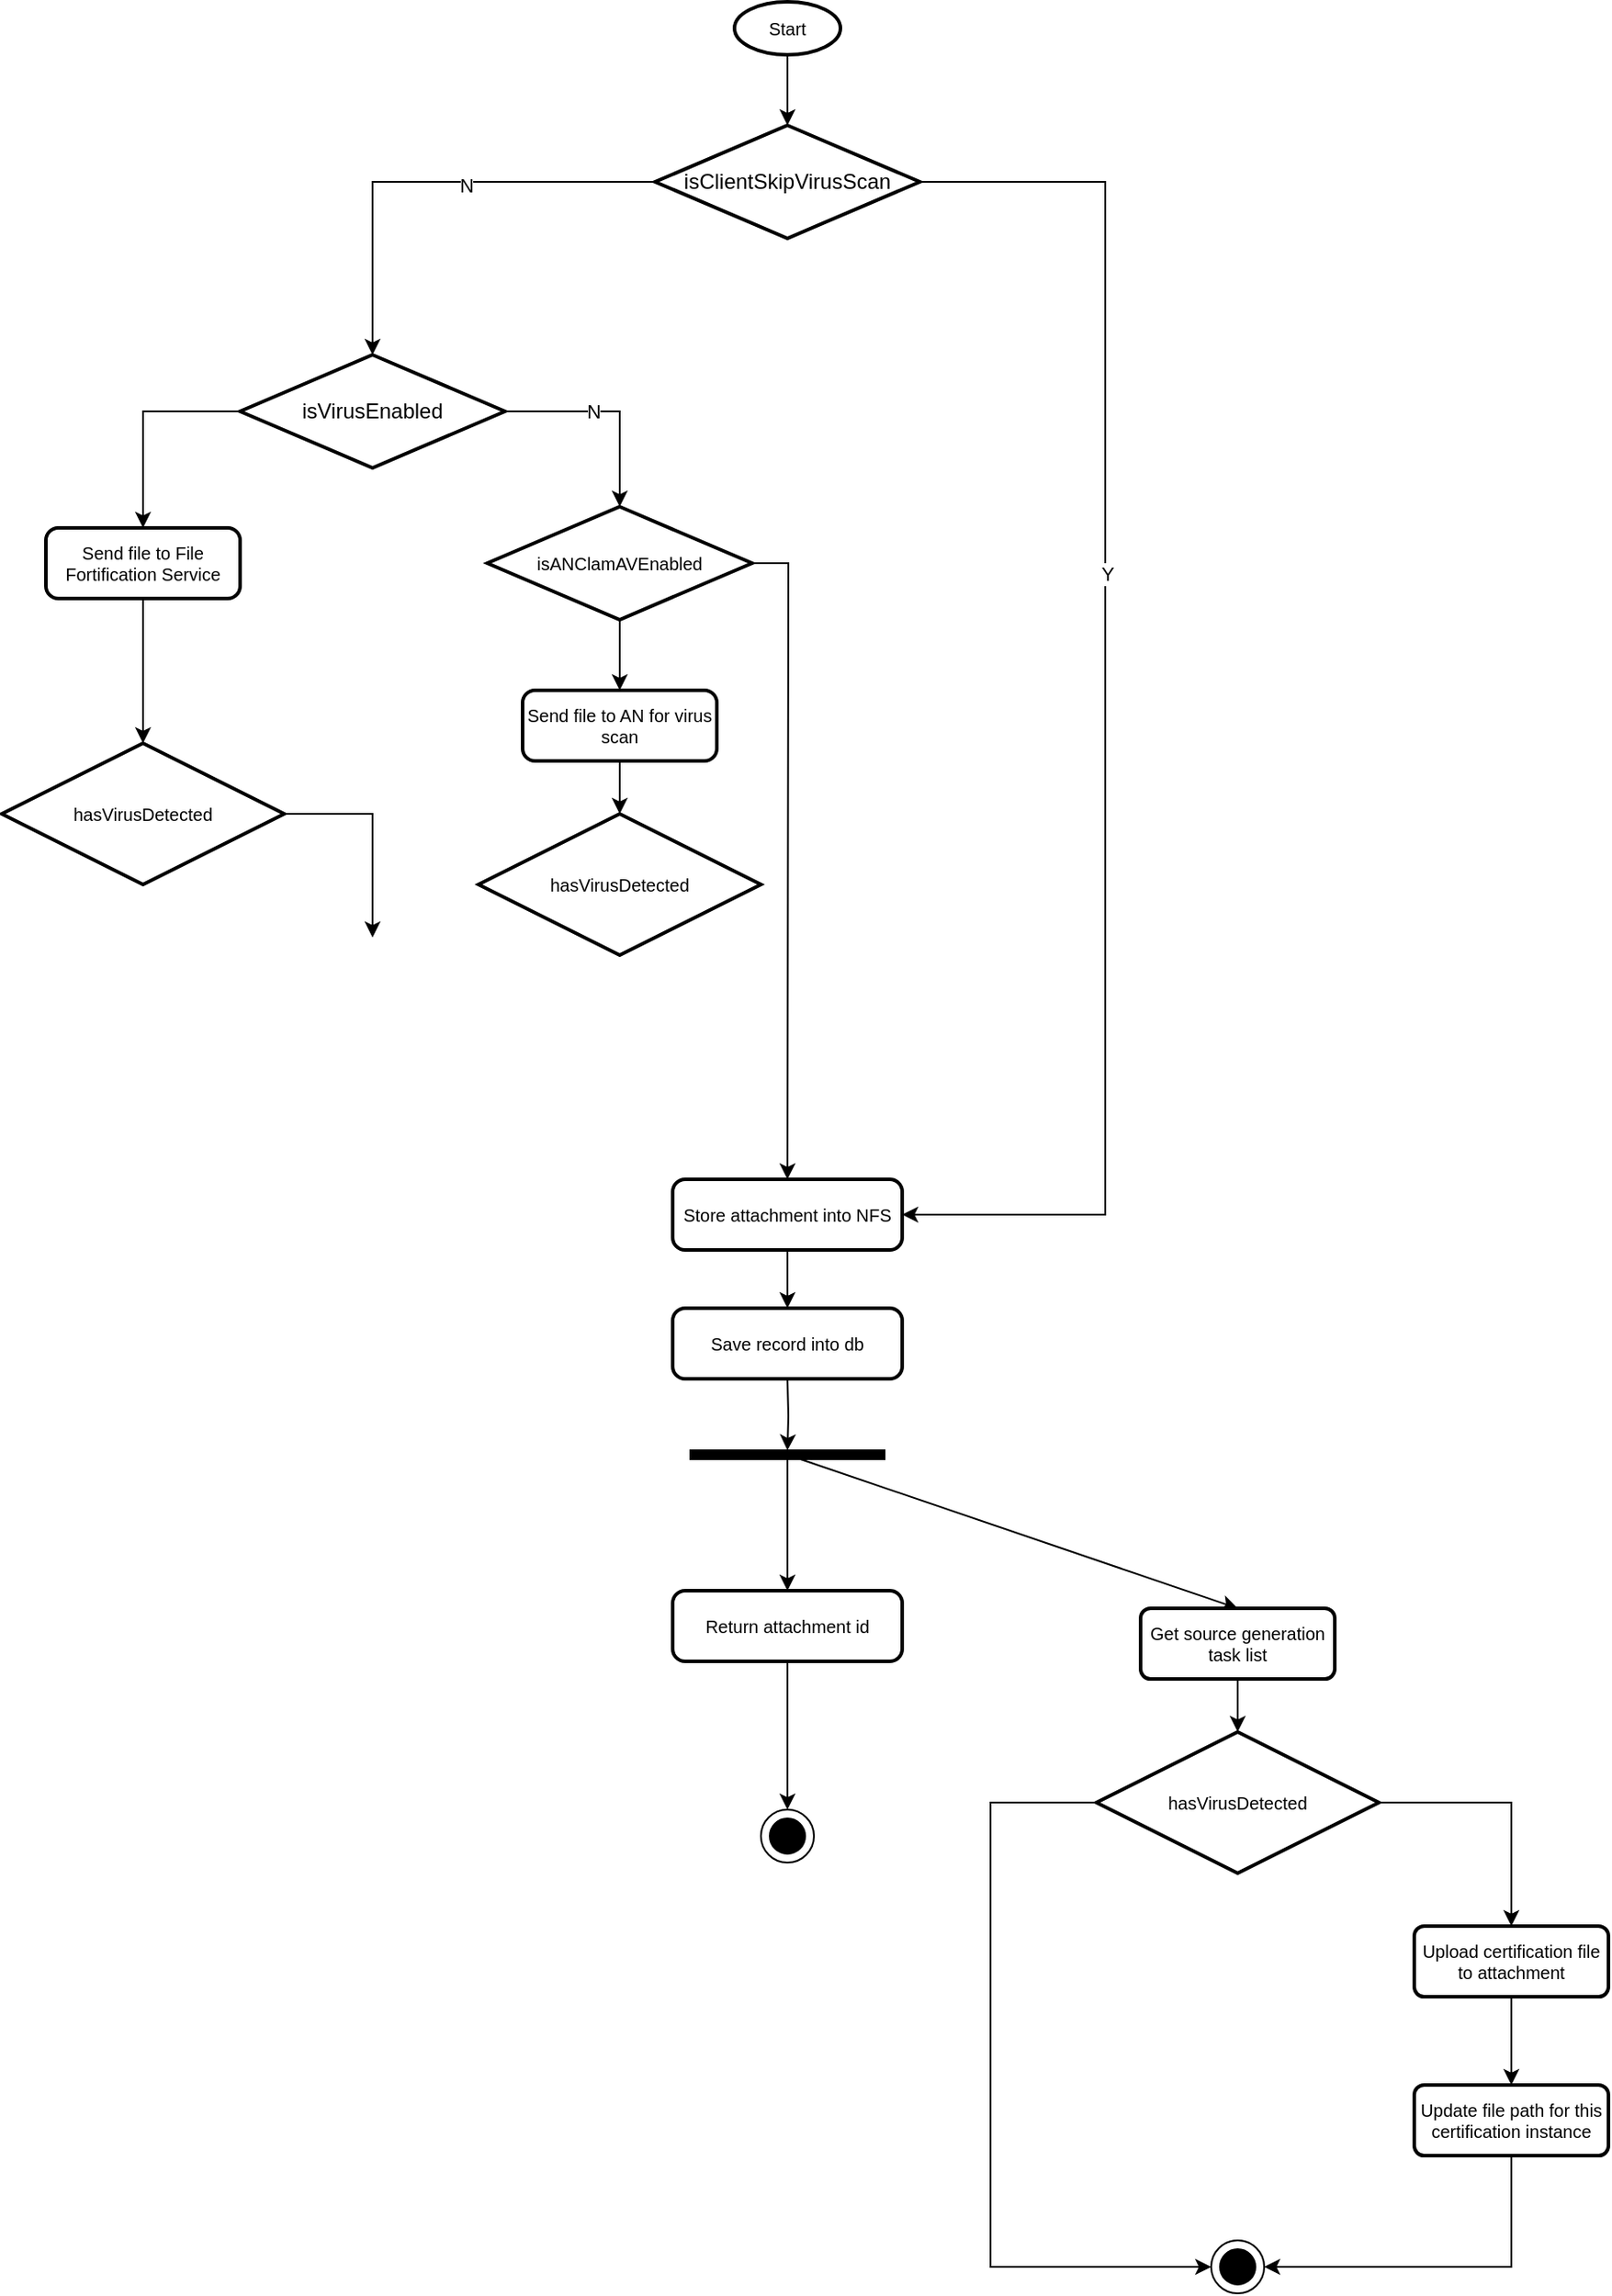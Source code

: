 <mxfile version="21.2.3" type="github" pages="8">
  <diagram name="Source generation" id="2ukNFJZdqEw4KGF9uxTm">
    <mxGraphModel dx="2901" dy="1131" grid="1" gridSize="10" guides="1" tooltips="1" connect="1" arrows="1" fold="1" page="1" pageScale="1" pageWidth="827" pageHeight="1169" math="0" shadow="0">
      <root>
        <mxCell id="0" />
        <mxCell id="1" parent="0" />
        <mxCell id="FrllIYIqwDFJwszf7kwl-40" style="edgeStyle=none;rounded=0;orthogonalLoop=1;jettySize=auto;html=1;entryX=0.5;entryY=0;entryDx=0;entryDy=0;entryPerimeter=0;fontSize=10;endArrow=classic;endFill=1;exitX=0.5;exitY=1;exitDx=0;exitDy=0;" parent="1" source="dsLjIK59jT-wqfRAV3Lf-37" target="FrllIYIqwDFJwszf7kwl-36" edge="1">
          <mxGeometry relative="1" as="geometry">
            <mxPoint x="-345" y="1175" as="targetPoint" />
            <mxPoint x="-350" y="1010" as="sourcePoint" />
          </mxGeometry>
        </mxCell>
        <mxCell id="FrllIYIqwDFJwszf7kwl-64" value="" style="group" parent="1" vertex="1" connectable="0">
          <mxGeometry x="-360" y="1064" width="30" height="30" as="geometry" />
        </mxCell>
        <mxCell id="FrllIYIqwDFJwszf7kwl-36" value="" style="verticalLabelPosition=bottom;verticalAlign=top;html=1;shape=mxgraph.flowchart.on-page_reference;fontSize=10;container=0;" parent="FrllIYIqwDFJwszf7kwl-64" vertex="1">
          <mxGeometry width="30" height="30" as="geometry" />
        </mxCell>
        <mxCell id="FrllIYIqwDFJwszf7kwl-37" value="" style="verticalLabelPosition=bottom;verticalAlign=top;html=1;shape=mxgraph.flowchart.on-page_reference;fontSize=10;fillColor=#000000;container=0;" parent="FrllIYIqwDFJwszf7kwl-64" vertex="1">
          <mxGeometry x="5" y="5" width="20" height="20" as="geometry" />
        </mxCell>
        <mxCell id="dsLjIK59jT-wqfRAV3Lf-2" style="edgeStyle=orthogonalEdgeStyle;rounded=0;orthogonalLoop=1;jettySize=auto;html=1;entryX=0.5;entryY=0;entryDx=0;entryDy=0;entryPerimeter=0;" parent="1" source="dsLjIK59jT-wqfRAV3Lf-1" target="dsLjIK59jT-wqfRAV3Lf-4" edge="1">
          <mxGeometry relative="1" as="geometry">
            <mxPoint x="-345" y="100" as="targetPoint" />
          </mxGeometry>
        </mxCell>
        <mxCell id="dsLjIK59jT-wqfRAV3Lf-1" value="Start" style="strokeWidth=2;html=1;shape=mxgraph.flowchart.start_1;whiteSpace=wrap;fontSize=10;container=0;" parent="1" vertex="1">
          <mxGeometry x="-375" y="40" width="60" height="30" as="geometry" />
        </mxCell>
        <mxCell id="dsLjIK59jT-wqfRAV3Lf-5" style="edgeStyle=orthogonalEdgeStyle;rounded=0;orthogonalLoop=1;jettySize=auto;html=1;entryX=1;entryY=0.5;entryDx=0;entryDy=0;" parent="1" source="dsLjIK59jT-wqfRAV3Lf-4" target="dsLjIK59jT-wqfRAV3Lf-30" edge="1">
          <mxGeometry relative="1" as="geometry">
            <mxPoint x="-345.0" y="707" as="targetPoint" />
            <Array as="points">
              <mxPoint x="-165" y="142" />
              <mxPoint x="-165" y="727" />
            </Array>
          </mxGeometry>
        </mxCell>
        <mxCell id="dsLjIK59jT-wqfRAV3Lf-14" value="Y" style="edgeLabel;html=1;align=center;verticalAlign=middle;resizable=0;points=[];" parent="dsLjIK59jT-wqfRAV3Lf-5" vertex="1" connectable="0">
          <mxGeometry x="-0.528" y="1" relative="1" as="geometry">
            <mxPoint y="137" as="offset" />
          </mxGeometry>
        </mxCell>
        <mxCell id="dsLjIK59jT-wqfRAV3Lf-8" style="edgeStyle=orthogonalEdgeStyle;rounded=0;orthogonalLoop=1;jettySize=auto;html=1;entryX=0.5;entryY=0;entryDx=0;entryDy=0;entryPerimeter=0;" parent="1" source="dsLjIK59jT-wqfRAV3Lf-4" target="dsLjIK59jT-wqfRAV3Lf-12" edge="1">
          <mxGeometry relative="1" as="geometry">
            <mxPoint x="-525" y="200" as="targetPoint" />
          </mxGeometry>
        </mxCell>
        <mxCell id="dsLjIK59jT-wqfRAV3Lf-13" value="N" style="edgeLabel;html=1;align=center;verticalAlign=middle;resizable=0;points=[];" parent="dsLjIK59jT-wqfRAV3Lf-8" vertex="1" connectable="0">
          <mxGeometry x="-0.168" y="2" relative="1" as="geometry">
            <mxPoint as="offset" />
          </mxGeometry>
        </mxCell>
        <mxCell id="dsLjIK59jT-wqfRAV3Lf-4" value="isClientSkipVirusScan" style="strokeWidth=2;html=1;shape=mxgraph.flowchart.decision;whiteSpace=wrap;fontSize=12;fillColor=#FFFFFF;container=0;" parent="1" vertex="1">
          <mxGeometry x="-420" y="110" width="150" height="64" as="geometry" />
        </mxCell>
        <mxCell id="dsLjIK59jT-wqfRAV3Lf-9" style="edgeStyle=orthogonalEdgeStyle;rounded=0;orthogonalLoop=1;jettySize=auto;html=1;entryX=0.5;entryY=0;entryDx=0;entryDy=0;entryPerimeter=0;exitX=1;exitY=0.5;exitDx=0;exitDy=0;exitPerimeter=0;" parent="1" source="dsLjIK59jT-wqfRAV3Lf-12" target="dsLjIK59jT-wqfRAV3Lf-10" edge="1">
          <mxGeometry relative="1" as="geometry">
            <mxPoint x="-315" y="340" as="targetPoint" />
            <mxPoint x="-255" y="262" as="sourcePoint" />
          </mxGeometry>
        </mxCell>
        <mxCell id="dsLjIK59jT-wqfRAV3Lf-15" value="N" style="edgeLabel;html=1;align=center;verticalAlign=middle;resizable=0;points=[];" parent="dsLjIK59jT-wqfRAV3Lf-9" vertex="1" connectable="0">
          <mxGeometry x="-0.162" relative="1" as="geometry">
            <mxPoint as="offset" />
          </mxGeometry>
        </mxCell>
        <mxCell id="dsLjIK59jT-wqfRAV3Lf-16" style="edgeStyle=orthogonalEdgeStyle;rounded=0;orthogonalLoop=1;jettySize=auto;html=1;entryX=0.5;entryY=0;entryDx=0;entryDy=0;exitX=1;exitY=0.5;exitDx=0;exitDy=0;exitPerimeter=0;" parent="1" source="dsLjIK59jT-wqfRAV3Lf-10" edge="1">
          <mxGeometry relative="1" as="geometry">
            <mxPoint x="-345.0" y="707" as="targetPoint" />
          </mxGeometry>
        </mxCell>
        <mxCell id="dsLjIK59jT-wqfRAV3Lf-23" style="edgeStyle=orthogonalEdgeStyle;rounded=0;orthogonalLoop=1;jettySize=auto;html=1;entryX=0.5;entryY=0;entryDx=0;entryDy=0;" parent="1" source="dsLjIK59jT-wqfRAV3Lf-10" target="dsLjIK59jT-wqfRAV3Lf-22" edge="1">
          <mxGeometry relative="1" as="geometry" />
        </mxCell>
        <mxCell id="dsLjIK59jT-wqfRAV3Lf-10" value="&lt;span style=&quot;font-size: 10px;&quot;&gt;isANClamAVEnabled&lt;/span&gt;" style="strokeWidth=2;html=1;shape=mxgraph.flowchart.decision;whiteSpace=wrap;fontSize=12;fillColor=#FFFFFF;container=0;" parent="1" vertex="1">
          <mxGeometry x="-515" y="326" width="150" height="64" as="geometry" />
        </mxCell>
        <mxCell id="dsLjIK59jT-wqfRAV3Lf-17" style="edgeStyle=orthogonalEdgeStyle;rounded=0;orthogonalLoop=1;jettySize=auto;html=1;entryX=0.5;entryY=0;entryDx=0;entryDy=0;exitX=0;exitY=0.5;exitDx=0;exitDy=0;exitPerimeter=0;" parent="1" source="dsLjIK59jT-wqfRAV3Lf-12" target="dsLjIK59jT-wqfRAV3Lf-18" edge="1">
          <mxGeometry relative="1" as="geometry">
            <mxPoint x="-705" y="400" as="targetPoint" />
          </mxGeometry>
        </mxCell>
        <mxCell id="dsLjIK59jT-wqfRAV3Lf-12" value="isVirusEnabled" style="strokeWidth=2;html=1;shape=mxgraph.flowchart.decision;whiteSpace=wrap;fontSize=12;fillColor=#FFFFFF;container=0;" parent="1" vertex="1">
          <mxGeometry x="-655" y="240" width="150" height="64" as="geometry" />
        </mxCell>
        <mxCell id="dsLjIK59jT-wqfRAV3Lf-20" style="edgeStyle=orthogonalEdgeStyle;rounded=0;orthogonalLoop=1;jettySize=auto;html=1;entryX=0.5;entryY=0;entryDx=0;entryDy=0;entryPerimeter=0;" parent="1" source="dsLjIK59jT-wqfRAV3Lf-18" target="dsLjIK59jT-wqfRAV3Lf-19" edge="1">
          <mxGeometry relative="1" as="geometry" />
        </mxCell>
        <mxCell id="dsLjIK59jT-wqfRAV3Lf-18" value="Send file to File Fortification Service" style="rounded=1;whiteSpace=wrap;html=1;absoluteArcSize=1;arcSize=14;strokeWidth=2;fontSize=10;fillColor=#FFFFFF;container=0;" parent="1" vertex="1">
          <mxGeometry x="-765" y="338" width="110" height="40" as="geometry" />
        </mxCell>
        <mxCell id="dsLjIK59jT-wqfRAV3Lf-21" style="edgeStyle=orthogonalEdgeStyle;rounded=0;orthogonalLoop=1;jettySize=auto;html=1;" parent="1" source="dsLjIK59jT-wqfRAV3Lf-19" edge="1">
          <mxGeometry relative="1" as="geometry">
            <mxPoint x="-580" y="570" as="targetPoint" />
            <Array as="points">
              <mxPoint x="-580" y="500" />
              <mxPoint x="-580" y="560" />
            </Array>
          </mxGeometry>
        </mxCell>
        <mxCell id="dsLjIK59jT-wqfRAV3Lf-19" value="hasVirusDetected" style="strokeWidth=2;html=1;shape=mxgraph.flowchart.decision;whiteSpace=wrap;fontSize=10;container=0;" parent="1" vertex="1">
          <mxGeometry x="-790" y="460" width="160" height="80" as="geometry" />
        </mxCell>
        <mxCell id="dsLjIK59jT-wqfRAV3Lf-24" style="edgeStyle=orthogonalEdgeStyle;rounded=0;orthogonalLoop=1;jettySize=auto;html=1;entryX=0.5;entryY=0;entryDx=0;entryDy=0;entryPerimeter=0;" parent="1" source="dsLjIK59jT-wqfRAV3Lf-22" target="dsLjIK59jT-wqfRAV3Lf-25" edge="1">
          <mxGeometry relative="1" as="geometry">
            <mxPoint x="-440" y="510" as="targetPoint" />
          </mxGeometry>
        </mxCell>
        <mxCell id="dsLjIK59jT-wqfRAV3Lf-22" value="Send file to AN for virus scan" style="rounded=1;whiteSpace=wrap;html=1;absoluteArcSize=1;arcSize=14;strokeWidth=2;fontSize=10;fillColor=#FFFFFF;container=0;" parent="1" vertex="1">
          <mxGeometry x="-495" y="430" width="110" height="40" as="geometry" />
        </mxCell>
        <mxCell id="dsLjIK59jT-wqfRAV3Lf-25" value="hasVirusDetected" style="strokeWidth=2;html=1;shape=mxgraph.flowchart.decision;whiteSpace=wrap;fontSize=10;container=0;" parent="1" vertex="1">
          <mxGeometry x="-520" y="500" width="160" height="80" as="geometry" />
        </mxCell>
        <mxCell id="dsLjIK59jT-wqfRAV3Lf-38" style="edgeStyle=orthogonalEdgeStyle;rounded=0;orthogonalLoop=1;jettySize=auto;html=1;entryX=0.5;entryY=0;entryDx=0;entryDy=0;" parent="1" source="dsLjIK59jT-wqfRAV3Lf-26" target="dsLjIK59jT-wqfRAV3Lf-37" edge="1">
          <mxGeometry relative="1" as="geometry" />
        </mxCell>
        <mxCell id="dsLjIK59jT-wqfRAV3Lf-39" style="rounded=0;orthogonalLoop=1;jettySize=auto;html=1;entryX=0.5;entryY=0;entryDx=0;entryDy=0;" parent="1" source="dsLjIK59jT-wqfRAV3Lf-26" target="dsLjIK59jT-wqfRAV3Lf-27" edge="1">
          <mxGeometry relative="1" as="geometry" />
        </mxCell>
        <mxCell id="dsLjIK59jT-wqfRAV3Lf-26" value="" style="rounded=0;whiteSpace=wrap;html=1;fontSize=12;fillColor=#000000;container=0;" parent="1" vertex="1">
          <mxGeometry x="-400" y="860.5" width="110" height="5" as="geometry" />
        </mxCell>
        <mxCell id="dsLjIK59jT-wqfRAV3Lf-40" style="edgeStyle=orthogonalEdgeStyle;rounded=0;orthogonalLoop=1;jettySize=auto;html=1;entryX=0.5;entryY=0;entryDx=0;entryDy=0;entryPerimeter=0;" parent="1" source="dsLjIK59jT-wqfRAV3Lf-27" target="dsLjIK59jT-wqfRAV3Lf-28" edge="1">
          <mxGeometry relative="1" as="geometry" />
        </mxCell>
        <mxCell id="dsLjIK59jT-wqfRAV3Lf-27" value="Get source generation task list" style="whiteSpace=wrap;html=1;fontSize=10;fillColor=#FFFFFF;rounded=1;arcSize=14;strokeWidth=2;container=0;" parent="1" vertex="1">
          <mxGeometry x="-145" y="950" width="110" height="40" as="geometry" />
        </mxCell>
        <mxCell id="dsLjIK59jT-wqfRAV3Lf-28" value="hasVirusDetected" style="strokeWidth=2;html=1;shape=mxgraph.flowchart.decision;whiteSpace=wrap;fontSize=10;container=0;" parent="1" vertex="1">
          <mxGeometry x="-170" y="1020" width="160" height="80" as="geometry" />
        </mxCell>
        <mxCell id="dsLjIK59jT-wqfRAV3Lf-32" style="edgeStyle=orthogonalEdgeStyle;rounded=0;orthogonalLoop=1;jettySize=auto;html=1;" parent="1" source="dsLjIK59jT-wqfRAV3Lf-30" edge="1">
          <mxGeometry relative="1" as="geometry">
            <mxPoint x="-345.0" y="780" as="targetPoint" />
          </mxGeometry>
        </mxCell>
        <mxCell id="dsLjIK59jT-wqfRAV3Lf-30" value="Store attachment into NFS" style="rounded=1;whiteSpace=wrap;html=1;absoluteArcSize=1;arcSize=14;strokeWidth=2;fontSize=10;fillColor=#FFFFFF;container=0;" parent="1" vertex="1">
          <mxGeometry x="-410" y="707" width="130" height="40" as="geometry" />
        </mxCell>
        <mxCell id="dsLjIK59jT-wqfRAV3Lf-34" style="edgeStyle=orthogonalEdgeStyle;rounded=0;orthogonalLoop=1;jettySize=auto;html=1;entryX=0.5;entryY=0;entryDx=0;entryDy=0;" parent="1" target="dsLjIK59jT-wqfRAV3Lf-26" edge="1">
          <mxGeometry relative="1" as="geometry">
            <mxPoint x="-345.0" y="820" as="sourcePoint" />
          </mxGeometry>
        </mxCell>
        <mxCell id="dsLjIK59jT-wqfRAV3Lf-36" value="Save record into db" style="rounded=1;whiteSpace=wrap;html=1;absoluteArcSize=1;arcSize=14;strokeWidth=2;fontSize=10;fillColor=#FFFFFF;container=0;" parent="1" vertex="1">
          <mxGeometry x="-410" y="780" width="130" height="40" as="geometry" />
        </mxCell>
        <mxCell id="dsLjIK59jT-wqfRAV3Lf-37" value="Return attachment id" style="rounded=1;whiteSpace=wrap;html=1;absoluteArcSize=1;arcSize=14;strokeWidth=2;fontSize=10;fillColor=#FFFFFF;container=0;" parent="1" vertex="1">
          <mxGeometry x="-410" y="940" width="130" height="40" as="geometry" />
        </mxCell>
        <mxCell id="dsLjIK59jT-wqfRAV3Lf-41" value="Upload certification file to attachment" style="whiteSpace=wrap;html=1;fontSize=10;fillColor=#FFFFFF;rounded=1;arcSize=14;strokeWidth=2;container=0;" parent="1" vertex="1">
          <mxGeometry x="10" y="1130" width="110" height="40" as="geometry" />
        </mxCell>
        <mxCell id="dsLjIK59jT-wqfRAV3Lf-42" style="edgeStyle=orthogonalEdgeStyle;rounded=0;sketch=0;orthogonalLoop=1;jettySize=auto;html=1;shadow=0;fontSize=10;endArrow=classic;endFill=1;exitX=1;exitY=0.5;exitDx=0;exitDy=0;exitPerimeter=0;" parent="1" source="dsLjIK59jT-wqfRAV3Lf-28" target="dsLjIK59jT-wqfRAV3Lf-41" edge="1">
          <mxGeometry relative="1" as="geometry">
            <mxPoint x="-15.0" y="1070" as="sourcePoint" />
          </mxGeometry>
        </mxCell>
        <mxCell id="dsLjIK59jT-wqfRAV3Lf-43" value="Update file path for this certification instance" style="whiteSpace=wrap;html=1;fontSize=10;fillColor=#FFFFFF;rounded=1;arcSize=14;strokeWidth=2;container=0;" parent="1" vertex="1">
          <mxGeometry x="10" y="1220" width="110" height="40" as="geometry" />
        </mxCell>
        <mxCell id="dsLjIK59jT-wqfRAV3Lf-44" style="edgeStyle=orthogonalEdgeStyle;rounded=0;sketch=0;orthogonalLoop=1;jettySize=auto;html=1;entryX=0.5;entryY=0;entryDx=0;entryDy=0;shadow=0;fontSize=10;endArrow=classic;endFill=1;" parent="1" source="dsLjIK59jT-wqfRAV3Lf-41" target="dsLjIK59jT-wqfRAV3Lf-43" edge="1">
          <mxGeometry relative="1" as="geometry" />
        </mxCell>
        <mxCell id="dsLjIK59jT-wqfRAV3Lf-45" value="" style="verticalLabelPosition=bottom;verticalAlign=top;html=1;shape=mxgraph.flowchart.on-page_reference;fontSize=10;container=0;" parent="1" vertex="1">
          <mxGeometry x="-105" y="1308" width="30" height="30" as="geometry" />
        </mxCell>
        <mxCell id="dsLjIK59jT-wqfRAV3Lf-46" style="edgeStyle=orthogonalEdgeStyle;rounded=0;sketch=0;orthogonalLoop=1;jettySize=auto;html=1;entryX=0;entryY=0.5;entryDx=0;entryDy=0;entryPerimeter=0;shadow=0;fontSize=10;endArrow=classic;endFill=1;exitX=0;exitY=0.5;exitDx=0;exitDy=0;exitPerimeter=0;" parent="1" source="dsLjIK59jT-wqfRAV3Lf-28" target="dsLjIK59jT-wqfRAV3Lf-45" edge="1">
          <mxGeometry relative="1" as="geometry">
            <Array as="points">
              <mxPoint x="-230" y="1060" />
              <mxPoint x="-230" y="1323" />
            </Array>
            <mxPoint x="-165" y="1070" as="sourcePoint" />
          </mxGeometry>
        </mxCell>
        <mxCell id="dsLjIK59jT-wqfRAV3Lf-47" value="" style="verticalLabelPosition=bottom;verticalAlign=top;html=1;shape=mxgraph.flowchart.on-page_reference;fontSize=10;fillColor=#000000;container=0;" parent="1" vertex="1">
          <mxGeometry x="-100" y="1313" width="20" height="20" as="geometry" />
        </mxCell>
        <mxCell id="dsLjIK59jT-wqfRAV3Lf-48" style="edgeStyle=orthogonalEdgeStyle;rounded=0;sketch=0;orthogonalLoop=1;jettySize=auto;html=1;entryX=1;entryY=0.5;entryDx=0;entryDy=0;entryPerimeter=0;shadow=0;fontSize=10;endArrow=classic;endFill=1;exitX=0.5;exitY=1;exitDx=0;exitDy=0;" parent="1" source="dsLjIK59jT-wqfRAV3Lf-43" target="dsLjIK59jT-wqfRAV3Lf-45" edge="1">
          <mxGeometry relative="1" as="geometry" />
        </mxCell>
      </root>
    </mxGraphModel>
  </diagram>
  <diagram id="9PoukXYQM1B9XfUWb7g6" name="Block Diagram">
    <mxGraphModel dx="1306" dy="811" grid="1" gridSize="10" guides="1" tooltips="1" connect="1" arrows="1" fold="1" page="1" pageScale="1" pageWidth="827" pageHeight="1169" math="0" shadow="0">
      <root>
        <mxCell id="0" />
        <mxCell id="1" parent="0" />
        <mxCell id="ZPP--fspVP2nnXT95nKf-1" value="" style="group" parent="1" vertex="1" connectable="0">
          <mxGeometry width="580" height="430" as="geometry" />
        </mxCell>
        <mxCell id="ZPP--fspVP2nnXT95nKf-2" value="" style="rounded=0;whiteSpace=wrap;html=1;" parent="ZPP--fspVP2nnXT95nKf-1" vertex="1">
          <mxGeometry y="120" width="360" height="310" as="geometry" />
        </mxCell>
        <mxCell id="ZPP--fspVP2nnXT95nKf-3" value="&lt;font style=&quot;font-size: 14px;&quot;&gt;File Fortification Service&lt;/font&gt;" style="whiteSpace=wrap;html=1;shadow=1;fontSize=18;fillColor=#f5f5f5;strokeColor=#666666;" parent="ZPP--fspVP2nnXT95nKf-1" vertex="1">
          <mxGeometry x="410" y="150" width="170" height="60" as="geometry" />
        </mxCell>
        <mxCell id="ZPP--fspVP2nnXT95nKf-4" value="User" style="shape=umlActor;verticalLabelPosition=bottom;verticalAlign=top;html=1;outlineConnect=0;" parent="ZPP--fspVP2nnXT95nKf-1" vertex="1">
          <mxGeometry x="180" width="30" height="60" as="geometry" />
        </mxCell>
        <mxCell id="ZPP--fspVP2nnXT95nKf-5" value="" style="group" parent="ZPP--fspVP2nnXT95nKf-1" vertex="1" connectable="0">
          <mxGeometry x="71" y="160" width="218" height="110" as="geometry" />
        </mxCell>
        <mxCell id="ZPP--fspVP2nnXT95nKf-6" value="" style="whiteSpace=wrap;html=1;shadow=1;fontSize=18;fillColor=#f5f5f5;strokeColor=#666666;" parent="ZPP--fspVP2nnXT95nKf-5" vertex="1">
          <mxGeometry width="210" height="110" as="geometry" />
        </mxCell>
        <mxCell id="ZPP--fspVP2nnXT95nKf-7" value="&lt;font style=&quot;font-size: 14px;&quot;&gt;Attachment Service&lt;/font&gt;" style="text;html=1;align=center;verticalAlign=middle;resizable=0;points=[];autosize=1;strokeColor=none;fillColor=none;" parent="ZPP--fspVP2nnXT95nKf-5" vertex="1">
          <mxGeometry width="140" height="30" as="geometry" />
        </mxCell>
        <mxCell id="ZPP--fspVP2nnXT95nKf-8" style="edgeStyle=orthogonalEdgeStyle;rounded=0;orthogonalLoop=1;jettySize=auto;html=1;entryX=0.886;entryY=0;entryDx=0;entryDy=0;entryPerimeter=0;fontSize=14;" parent="ZPP--fspVP2nnXT95nKf-1" source="ZPP--fspVP2nnXT95nKf-4" target="ZPP--fspVP2nnXT95nKf-7" edge="1">
          <mxGeometry relative="1" as="geometry" />
        </mxCell>
        <mxCell id="ZPP--fspVP2nnXT95nKf-9" value="&lt;font style=&quot;font-size: 14px;&quot;&gt;NFS Service&lt;/font&gt;" style="whiteSpace=wrap;html=1;shadow=1;fontSize=18;fillColor=#f5f5f5;strokeColor=#666666;" parent="ZPP--fspVP2nnXT95nKf-1" vertex="1">
          <mxGeometry x="410" y="230" width="170" height="60" as="geometry" />
        </mxCell>
        <mxCell id="ZPP--fspVP2nnXT95nKf-10" value="Seller-app" style="text;html=1;align=center;verticalAlign=middle;resizable=0;points=[];autosize=1;strokeColor=none;fillColor=none;fontSize=14;" parent="ZPP--fspVP2nnXT95nKf-1" vertex="1">
          <mxGeometry y="120" width="90" height="30" as="geometry" />
        </mxCell>
        <mxCell id="ZPP--fspVP2nnXT95nKf-11" style="edgeStyle=orthogonalEdgeStyle;rounded=0;orthogonalLoop=1;jettySize=auto;html=1;exitX=1;exitY=0.25;exitDx=0;exitDy=0;fontSize=14;" parent="ZPP--fspVP2nnXT95nKf-1" source="ZPP--fspVP2nnXT95nKf-6" edge="1">
          <mxGeometry relative="1" as="geometry">
            <mxPoint x="410" y="188" as="targetPoint" />
          </mxGeometry>
        </mxCell>
        <mxCell id="ZPP--fspVP2nnXT95nKf-12" style="edgeStyle=orthogonalEdgeStyle;rounded=0;orthogonalLoop=1;jettySize=auto;html=1;exitX=1;exitY=0.75;exitDx=0;exitDy=0;fontSize=14;" parent="ZPP--fspVP2nnXT95nKf-1" source="ZPP--fspVP2nnXT95nKf-6" edge="1">
          <mxGeometry relative="1" as="geometry">
            <mxPoint x="410" y="243" as="targetPoint" />
          </mxGeometry>
        </mxCell>
        <mxCell id="ZPP--fspVP2nnXT95nKf-13" value="" style="group" parent="ZPP--fspVP2nnXT95nKf-1" vertex="1" connectable="0">
          <mxGeometry x="101" y="330" width="170" height="80" as="geometry" />
        </mxCell>
        <mxCell id="ZPP--fspVP2nnXT95nKf-14" value="" style="whiteSpace=wrap;html=1;shadow=1;fontSize=18;fillColor=#f5f5f5;strokeColor=#666666;" parent="ZPP--fspVP2nnXT95nKf-13" vertex="1">
          <mxGeometry width="150" height="60" as="geometry" />
        </mxCell>
        <mxCell id="ZPP--fspVP2nnXT95nKf-15" value="" style="whiteSpace=wrap;html=1;shadow=1;fontSize=18;fillColor=#f5f5f5;strokeColor=#666666;" parent="ZPP--fspVP2nnXT95nKf-13" vertex="1">
          <mxGeometry x="10" y="10" width="150" height="60" as="geometry" />
        </mxCell>
        <mxCell id="ZPP--fspVP2nnXT95nKf-16" value="&lt;font style=&quot;font-size: 14px;&quot;&gt;Consumer client&lt;/font&gt;" style="whiteSpace=wrap;html=1;shadow=1;fontSize=18;fillColor=#f5f5f5;strokeColor=#666666;" parent="ZPP--fspVP2nnXT95nKf-13" vertex="1">
          <mxGeometry x="20" y="20" width="150" height="60" as="geometry" />
        </mxCell>
        <mxCell id="ZPP--fspVP2nnXT95nKf-17" style="edgeStyle=orthogonalEdgeStyle;rounded=0;orthogonalLoop=1;jettySize=auto;html=1;fontSize=14;" parent="ZPP--fspVP2nnXT95nKf-1" edge="1">
          <mxGeometry relative="1" as="geometry">
            <mxPoint x="140" y="270" as="sourcePoint" />
            <mxPoint x="140" y="330" as="targetPoint" />
            <Array as="points">
              <mxPoint x="140" y="270" />
            </Array>
          </mxGeometry>
        </mxCell>
        <mxCell id="ZPP--fspVP2nnXT95nKf-18" style="edgeStyle=orthogonalEdgeStyle;rounded=0;orthogonalLoop=1;jettySize=auto;html=1;fontSize=14;" parent="ZPP--fspVP2nnXT95nKf-1" edge="1">
          <mxGeometry relative="1" as="geometry">
            <mxPoint x="179.52" y="270" as="sourcePoint" />
            <mxPoint x="179.52" y="330" as="targetPoint" />
            <Array as="points">
              <mxPoint x="179.52" y="270" />
            </Array>
          </mxGeometry>
        </mxCell>
        <mxCell id="ZPP--fspVP2nnXT95nKf-19" style="edgeStyle=orthogonalEdgeStyle;rounded=0;orthogonalLoop=1;jettySize=auto;html=1;fontSize=14;" parent="ZPP--fspVP2nnXT95nKf-1" edge="1">
          <mxGeometry relative="1" as="geometry">
            <mxPoint x="160" y="270" as="sourcePoint" />
            <mxPoint x="160" y="330" as="targetPoint" />
            <Array as="points">
              <mxPoint x="160" y="270" />
            </Array>
          </mxGeometry>
        </mxCell>
        <mxCell id="ZPP--fspVP2nnXT95nKf-20" style="edgeStyle=orthogonalEdgeStyle;rounded=0;orthogonalLoop=1;jettySize=auto;html=1;fontSize=14;startArrow=classic;startFill=1;endArrow=none;endFill=0;" parent="ZPP--fspVP2nnXT95nKf-1" edge="1">
          <mxGeometry relative="1" as="geometry">
            <mxPoint x="200.0" y="270" as="sourcePoint" />
            <mxPoint x="200.0" y="330" as="targetPoint" />
            <Array as="points">
              <mxPoint x="200" y="270" />
            </Array>
          </mxGeometry>
        </mxCell>
        <mxCell id="ZPP--fspVP2nnXT95nKf-21" style="edgeStyle=orthogonalEdgeStyle;rounded=0;orthogonalLoop=1;jettySize=auto;html=1;fontSize=14;startArrow=classic;startFill=1;endArrow=none;endFill=0;" parent="ZPP--fspVP2nnXT95nKf-1" edge="1">
          <mxGeometry relative="1" as="geometry">
            <mxPoint x="220" y="270" as="sourcePoint" />
            <mxPoint x="220" y="330" as="targetPoint" />
            <Array as="points">
              <mxPoint x="220" y="270" />
            </Array>
          </mxGeometry>
        </mxCell>
        <mxCell id="ZPP--fspVP2nnXT95nKf-22" style="edgeStyle=orthogonalEdgeStyle;rounded=0;orthogonalLoop=1;jettySize=auto;html=1;fontSize=14;startArrow=classic;startFill=1;endArrow=none;endFill=0;" parent="ZPP--fspVP2nnXT95nKf-1" edge="1">
          <mxGeometry relative="1" as="geometry">
            <mxPoint x="240" y="270" as="sourcePoint" />
            <mxPoint x="240" y="330" as="targetPoint" />
            <Array as="points">
              <mxPoint x="240" y="270" />
            </Array>
          </mxGeometry>
        </mxCell>
      </root>
    </mxGraphModel>
  </diagram>
  <diagram id="Q0f0HRyTbAiZJ6MqYHqV" name="Permission Check Class">
    <mxGraphModel dx="1803" dy="2152" grid="1" gridSize="10" guides="1" tooltips="1" connect="1" arrows="1" fold="1" page="1" pageScale="1" pageWidth="827" pageHeight="1169" math="0" shadow="0">
      <root>
        <mxCell id="0" />
        <mxCell id="1" parent="0" />
        <mxCell id="IkIjBR85DtQPEGS-nBu7-42" value="" style="group" vertex="1" connectable="0" parent="1">
          <mxGeometry y="-1169" width="1940" height="1040" as="geometry" />
        </mxCell>
        <mxCell id="b12ThsgfgngZto3ahTFI-1" value="" style="rounded=0;whiteSpace=wrap;html=1;" parent="IkIjBR85DtQPEGS-nBu7-42" vertex="1">
          <mxGeometry width="1940" height="1040" as="geometry" />
        </mxCell>
        <mxCell id="b12ThsgfgngZto3ahTFI-2" value="ClientPermissionValidationProcessorFactory" style="swimlane;fontStyle=1;align=center;verticalAlign=top;childLayout=stackLayout;horizontal=1;startSize=26;horizontalStack=0;resizeParent=1;resizeParentMax=0;resizeLast=0;collapsible=1;marginBottom=0;whiteSpace=wrap;html=1;" parent="IkIjBR85DtQPEGS-nBu7-42" vertex="1">
          <mxGeometry x="440" y="372" width="490" height="86" as="geometry" />
        </mxCell>
        <mxCell id="b12ThsgfgngZto3ahTFI-3" value="+ processors: Map&amp;lt;String,&amp;nbsp;ClientPermissionValidationProcessor&amp;gt;" style="text;strokeColor=none;fillColor=none;align=left;verticalAlign=top;spacingLeft=4;spacingRight=4;overflow=hidden;rotatable=0;points=[[0,0.5],[1,0.5]];portConstraint=eastwest;whiteSpace=wrap;html=1;" parent="b12ThsgfgngZto3ahTFI-2" vertex="1">
          <mxGeometry y="26" width="490" height="26" as="geometry" />
        </mxCell>
        <mxCell id="b12ThsgfgngZto3ahTFI-4" value="" style="line;strokeWidth=1;fillColor=none;align=left;verticalAlign=middle;spacingTop=-1;spacingLeft=3;spacingRight=3;rotatable=0;labelPosition=right;points=[];portConstraint=eastwest;strokeColor=inherit;" parent="b12ThsgfgngZto3ahTFI-2" vertex="1">
          <mxGeometry y="52" width="490" height="8" as="geometry" />
        </mxCell>
        <mxCell id="b12ThsgfgngZto3ahTFI-5" value="+ getPermissionValidationProcessor(String clientId):&amp;nbsp;ClientPermissionValidationProcessor" style="text;strokeColor=none;fillColor=none;align=left;verticalAlign=top;spacingLeft=4;spacingRight=4;overflow=hidden;rotatable=0;points=[[0,0.5],[1,0.5]];portConstraint=eastwest;whiteSpace=wrap;html=1;" parent="b12ThsgfgngZto3ahTFI-2" vertex="1">
          <mxGeometry y="60" width="490" height="26" as="geometry" />
        </mxCell>
        <mxCell id="b12ThsgfgngZto3ahTFI-6" value="DefaultClientPermissionValidationProcessor" style="swimlane;fontStyle=1;align=center;verticalAlign=top;childLayout=stackLayout;horizontal=1;startSize=26;horizontalStack=0;resizeParent=1;resizeParentMax=0;resizeLast=0;collapsible=1;marginBottom=0;whiteSpace=wrap;html=1;" parent="IkIjBR85DtQPEGS-nBu7-42" vertex="1">
          <mxGeometry x="430" y="540" width="470" height="220" as="geometry" />
        </mxCell>
        <mxCell id="b12ThsgfgngZto3ahTFI-7" value="+ connector:&amp;nbsp;AttachmentPermissionCheckConnector" style="text;strokeColor=none;fillColor=none;align=left;verticalAlign=top;spacingLeft=4;spacingRight=4;overflow=hidden;rotatable=0;points=[[0,0.5],[1,0.5]];portConstraint=eastwest;whiteSpace=wrap;html=1;" parent="b12ThsgfgngZto3ahTFI-6" vertex="1">
          <mxGeometry y="26" width="470" height="26" as="geometry" />
        </mxCell>
        <mxCell id="b12ThsgfgngZto3ahTFI-8" value="" style="line;strokeWidth=1;fillColor=none;align=left;verticalAlign=middle;spacingTop=-1;spacingLeft=3;spacingRight=3;rotatable=0;labelPosition=right;points=[];portConstraint=eastwest;strokeColor=inherit;" parent="b12ThsgfgngZto3ahTFI-6" vertex="1">
          <mxGeometry y="52" width="470" height="8" as="geometry" />
        </mxCell>
        <mxCell id="b12ThsgfgngZto3ahTFI-9" value="+ register(String clientId,DefaultClientPermissionValidationProcessor processor): void" style="text;strokeColor=none;fillColor=none;align=left;verticalAlign=top;spacingLeft=4;spacingRight=4;overflow=hidden;rotatable=0;points=[[0,0.5],[1,0.5]];portConstraint=eastwest;whiteSpace=wrap;html=1;" parent="b12ThsgfgngZto3ahTFI-6" vertex="1">
          <mxGeometry y="60" width="470" height="30" as="geometry" />
        </mxCell>
        <mxCell id="b12ThsgfgngZto3ahTFI-13" value="+ isPermissionValid(): void" style="text;strokeColor=none;fillColor=none;align=left;verticalAlign=top;spacingLeft=4;spacingRight=4;overflow=hidden;rotatable=0;points=[[0,0.5],[1,0.5]];portConstraint=eastwest;whiteSpace=wrap;html=1;" parent="b12ThsgfgngZto3ahTFI-6" vertex="1">
          <mxGeometry y="90" width="470" height="26" as="geometry" />
        </mxCell>
        <mxCell id="IkIjBR85DtQPEGS-nBu7-2" value="+ isCreatePermissionValid(): void" style="text;strokeColor=none;fillColor=none;align=left;verticalAlign=top;spacingLeft=4;spacingRight=4;overflow=hidden;rotatable=0;points=[[0,0.5],[1,0.5]];portConstraint=eastwest;whiteSpace=wrap;html=1;" vertex="1" parent="b12ThsgfgngZto3ahTFI-6">
          <mxGeometry y="116" width="470" height="26" as="geometry" />
        </mxCell>
        <mxCell id="IkIjBR85DtQPEGS-nBu7-3" value="+ isReadPermissionValid: void" style="text;strokeColor=none;fillColor=none;align=left;verticalAlign=top;spacingLeft=4;spacingRight=4;overflow=hidden;rotatable=0;points=[[0,0.5],[1,0.5]];portConstraint=eastwest;whiteSpace=wrap;html=1;" vertex="1" parent="b12ThsgfgngZto3ahTFI-6">
          <mxGeometry y="142" width="470" height="26" as="geometry" />
        </mxCell>
        <mxCell id="IkIjBR85DtQPEGS-nBu7-1" value="+ isUpdatePermissionValid: void" style="text;strokeColor=none;fillColor=none;align=left;verticalAlign=top;spacingLeft=4;spacingRight=4;overflow=hidden;rotatable=0;points=[[0,0.5],[1,0.5]];portConstraint=eastwest;whiteSpace=wrap;html=1;" vertex="1" parent="b12ThsgfgngZto3ahTFI-6">
          <mxGeometry y="168" width="470" height="26" as="geometry" />
        </mxCell>
        <mxCell id="IkIjBR85DtQPEGS-nBu7-4" value="+ isDeletePermissionValid: void" style="text;strokeColor=none;fillColor=none;align=left;verticalAlign=top;spacingLeft=4;spacingRight=4;overflow=hidden;rotatable=0;points=[[0,0.5],[1,0.5]];portConstraint=eastwest;whiteSpace=wrap;html=1;" vertex="1" parent="b12ThsgfgngZto3ahTFI-6">
          <mxGeometry y="194" width="470" height="26" as="geometry" />
        </mxCell>
        <mxCell id="b12ThsgfgngZto3ahTFI-10" value="AssessmentPermissionValidationProcessor" style="swimlane;fontStyle=1;align=center;verticalAlign=top;childLayout=stackLayout;horizontal=1;startSize=26;horizontalStack=0;resizeParent=1;resizeParentMax=0;resizeLast=0;collapsible=1;marginBottom=0;whiteSpace=wrap;html=1;" parent="IkIjBR85DtQPEGS-nBu7-42" vertex="1">
          <mxGeometry x="55" y="870" width="330" height="60" as="geometry" />
        </mxCell>
        <mxCell id="b12ThsgfgngZto3ahTFI-11" value="+ property:&amp;nbsp;AttachmentServiceConsumerClientProperty" style="text;strokeColor=none;fillColor=none;align=left;verticalAlign=top;spacingLeft=4;spacingRight=4;overflow=hidden;rotatable=0;points=[[0,0.5],[1,0.5]];portConstraint=eastwest;whiteSpace=wrap;html=1;" parent="b12ThsgfgngZto3ahTFI-10" vertex="1">
          <mxGeometry y="26" width="330" height="26" as="geometry" />
        </mxCell>
        <mxCell id="b12ThsgfgngZto3ahTFI-12" value="" style="line;strokeWidth=1;fillColor=none;align=left;verticalAlign=middle;spacingTop=-1;spacingLeft=3;spacingRight=3;rotatable=0;labelPosition=right;points=[];portConstraint=eastwest;strokeColor=inherit;" parent="b12ThsgfgngZto3ahTFI-10" vertex="1">
          <mxGeometry y="52" width="330" height="8" as="geometry" />
        </mxCell>
        <mxCell id="b12ThsgfgngZto3ahTFI-14" value="CertificationPermissionValidationProcessor" style="swimlane;fontStyle=1;align=center;verticalAlign=top;childLayout=stackLayout;horizontal=1;startSize=26;horizontalStack=0;resizeParent=1;resizeParentMax=0;resizeLast=0;collapsible=1;marginBottom=0;whiteSpace=wrap;html=1;" parent="IkIjBR85DtQPEGS-nBu7-42" vertex="1">
          <mxGeometry x="920" y="870" width="330" height="60" as="geometry" />
        </mxCell>
        <mxCell id="b12ThsgfgngZto3ahTFI-15" value="+ property:&amp;nbsp;AttachmentServiceConsumerClientProperty" style="text;strokeColor=none;fillColor=none;align=left;verticalAlign=top;spacingLeft=4;spacingRight=4;overflow=hidden;rotatable=0;points=[[0,0.5],[1,0.5]];portConstraint=eastwest;whiteSpace=wrap;html=1;" parent="b12ThsgfgngZto3ahTFI-14" vertex="1">
          <mxGeometry y="26" width="330" height="26" as="geometry" />
        </mxCell>
        <mxCell id="b12ThsgfgngZto3ahTFI-16" value="" style="line;strokeWidth=1;fillColor=none;align=left;verticalAlign=middle;spacingTop=-1;spacingLeft=3;spacingRight=3;rotatable=0;labelPosition=right;points=[];portConstraint=eastwest;strokeColor=inherit;" parent="b12ThsgfgngZto3ahTFI-14" vertex="1">
          <mxGeometry y="52" width="330" height="8" as="geometry" />
        </mxCell>
        <mxCell id="IkIjBR85DtQPEGS-nBu7-7" style="edgeStyle=orthogonalEdgeStyle;rounded=0;orthogonalLoop=1;jettySize=auto;html=1;exitX=0.5;exitY=0;exitDx=0;exitDy=0;endArrow=block;endFill=0;" edge="1" parent="IkIjBR85DtQPEGS-nBu7-42" source="b12ThsgfgngZto3ahTFI-18">
          <mxGeometry relative="1" as="geometry">
            <mxPoint x="665" y="761" as="targetPoint" />
            <mxPoint x="665" y="861" as="sourcePoint" />
          </mxGeometry>
        </mxCell>
        <mxCell id="b12ThsgfgngZto3ahTFI-18" value="AnnocementPermissionValidationProcessor" style="swimlane;fontStyle=1;align=center;verticalAlign=top;childLayout=stackLayout;horizontal=1;startSize=26;horizontalStack=0;resizeParent=1;resizeParentMax=0;resizeLast=0;collapsible=1;marginBottom=0;whiteSpace=wrap;html=1;" parent="IkIjBR85DtQPEGS-nBu7-42" vertex="1">
          <mxGeometry x="500" y="870" width="330" height="60" as="geometry" />
        </mxCell>
        <mxCell id="b12ThsgfgngZto3ahTFI-19" value="+ property:&amp;nbsp;AttachmentServiceConsumerClientProperty" style="text;strokeColor=none;fillColor=none;align=left;verticalAlign=top;spacingLeft=4;spacingRight=4;overflow=hidden;rotatable=0;points=[[0,0.5],[1,0.5]];portConstraint=eastwest;whiteSpace=wrap;html=1;" parent="b12ThsgfgngZto3ahTFI-18" vertex="1">
          <mxGeometry y="26" width="330" height="26" as="geometry" />
        </mxCell>
        <mxCell id="b12ThsgfgngZto3ahTFI-20" value="" style="line;strokeWidth=1;fillColor=none;align=left;verticalAlign=middle;spacingTop=-1;spacingLeft=3;spacingRight=3;rotatable=0;labelPosition=right;points=[];portConstraint=eastwest;strokeColor=inherit;" parent="b12ThsgfgngZto3ahTFI-18" vertex="1">
          <mxGeometry y="52" width="330" height="8" as="geometry" />
        </mxCell>
        <mxCell id="b12ThsgfgngZto3ahTFI-27" value="&lt;pre style=&quot;border-color: var(--border-color); background-color: rgb(255, 255, 255); font-size: 10.5pt;&quot; data-mduml-processed=&quot;true&quot;&gt;&lt;font style=&quot;border-color: var(--border-color);&quot; face=&quot;Helvetica&quot;&gt;AttachmentServiceConsumerClientsProperty&lt;/font&gt;&lt;/pre&gt;" style="swimlane;fontStyle=0;childLayout=stackLayout;horizontal=1;startSize=26;fillColor=none;horizontalStack=0;resizeParent=1;resizeParentMax=0;resizeLast=0;collapsible=1;marginBottom=0;whiteSpace=wrap;html=1;" parent="IkIjBR85DtQPEGS-nBu7-42" vertex="1">
          <mxGeometry x="1430" y="324" width="347" height="130" as="geometry" />
        </mxCell>
        <mxCell id="b12ThsgfgngZto3ahTFI-28" value="+&amp;nbsp;url: String" style="text;strokeColor=none;fillColor=none;align=left;verticalAlign=top;spacingLeft=4;spacingRight=4;overflow=hidden;rotatable=0;points=[[0,0.5],[1,0.5]];portConstraint=eastwest;whiteSpace=wrap;html=1;" parent="b12ThsgfgngZto3ahTFI-27" vertex="1">
          <mxGeometry y="26" width="347" height="26" as="geometry" />
        </mxCell>
        <mxCell id="b12ThsgfgngZto3ahTFI-29" value="+&amp;nbsp;path: String" style="text;strokeColor=none;fillColor=none;align=left;verticalAlign=top;spacingLeft=4;spacingRight=4;overflow=hidden;rotatable=0;points=[[0,0.5],[1,0.5]];portConstraint=eastwest;whiteSpace=wrap;html=1;" parent="b12ThsgfgngZto3ahTFI-27" vertex="1">
          <mxGeometry y="52" width="347" height="26" as="geometry" />
        </mxCell>
        <mxCell id="b12ThsgfgngZto3ahTFI-30" value="+&amp;nbsp;permissionParams: String" style="text;strokeColor=none;fillColor=none;align=left;verticalAlign=top;spacingLeft=4;spacingRight=4;overflow=hidden;rotatable=0;points=[[0,0.5],[1,0.5]];portConstraint=eastwest;whiteSpace=wrap;html=1;" parent="b12ThsgfgngZto3ahTFI-27" vertex="1">
          <mxGeometry y="78" width="347" height="26" as="geometry" />
        </mxCell>
        <mxCell id="b12ThsgfgngZto3ahTFI-31" value="+&amp;nbsp;permissionValidationEnabled:&amp;nbsp;Boolean" style="text;strokeColor=none;fillColor=none;align=left;verticalAlign=top;spacingLeft=4;spacingRight=4;overflow=hidden;rotatable=0;points=[[0,0.5],[1,0.5]];portConstraint=eastwest;whiteSpace=wrap;html=1;" parent="b12ThsgfgngZto3ahTFI-27" vertex="1">
          <mxGeometry y="104" width="347" height="26" as="geometry" />
        </mxCell>
        <mxCell id="b12ThsgfgngZto3ahTFI-33" value="..." style="text;html=1;align=center;verticalAlign=middle;resizable=0;points=[];autosize=1;strokeColor=none;fillColor=none;" parent="IkIjBR85DtQPEGS-nBu7-42" vertex="1">
          <mxGeometry x="1290" y="870" width="30" height="30" as="geometry" />
        </mxCell>
        <mxCell id="b12ThsgfgngZto3ahTFI-37" style="edgeStyle=orthogonalEdgeStyle;rounded=0;orthogonalLoop=1;jettySize=auto;html=1;endArrow=open;endFill=0;dashed=1;" parent="IkIjBR85DtQPEGS-nBu7-42" source="IkIjBR85DtQPEGS-nBu7-30" target="b12ThsgfgngZto3ahTFI-27" edge="1">
          <mxGeometry relative="1" as="geometry" />
        </mxCell>
        <mxCell id="b12ThsgfgngZto3ahTFI-38" style="edgeStyle=orthogonalEdgeStyle;rounded=0;orthogonalLoop=1;jettySize=auto;html=1;endArrow=open;endFill=0;dashed=1;" parent="IkIjBR85DtQPEGS-nBu7-42" source="IkIjBR85DtQPEGS-nBu7-40" target="b12ThsgfgngZto3ahTFI-2" edge="1">
          <mxGeometry relative="1" as="geometry">
            <mxPoint x="453" y="514" as="sourcePoint" />
            <mxPoint x="300" y="514" as="targetPoint" />
          </mxGeometry>
        </mxCell>
        <mxCell id="b12ThsgfgngZto3ahTFI-39" style="edgeStyle=orthogonalEdgeStyle;rounded=0;orthogonalLoop=1;jettySize=auto;html=1;endArrow=open;endFill=0;dashed=1;exitX=0.458;exitY=1.026;exitDx=0;exitDy=0;exitPerimeter=0;" parent="IkIjBR85DtQPEGS-nBu7-42" source="b12ThsgfgngZto3ahTFI-5" target="b12ThsgfgngZto3ahTFI-6" edge="1">
          <mxGeometry relative="1" as="geometry">
            <mxPoint x="713" y="490" as="sourcePoint" />
            <mxPoint x="560" y="490" as="targetPoint" />
          </mxGeometry>
        </mxCell>
        <mxCell id="IkIjBR85DtQPEGS-nBu7-12" value="" style="group" vertex="1" connectable="0" parent="IkIjBR85DtQPEGS-nBu7-42">
          <mxGeometry x="220" y="830" width="445" height="40" as="geometry" />
        </mxCell>
        <mxCell id="IkIjBR85DtQPEGS-nBu7-10" value="" style="endArrow=none;html=1;rounded=0;" edge="1" parent="IkIjBR85DtQPEGS-nBu7-12">
          <mxGeometry width="50" height="50" relative="1" as="geometry">
            <mxPoint x="8.16e-14" as="sourcePoint" />
            <mxPoint x="445.0" as="targetPoint" />
          </mxGeometry>
        </mxCell>
        <mxCell id="IkIjBR85DtQPEGS-nBu7-11" value="" style="endArrow=none;html=1;rounded=0;" edge="1" parent="IkIjBR85DtQPEGS-nBu7-12">
          <mxGeometry width="50" height="50" relative="1" as="geometry">
            <mxPoint x="8.16e-14" y="40" as="sourcePoint" />
            <mxPoint as="targetPoint" />
          </mxGeometry>
        </mxCell>
        <mxCell id="IkIjBR85DtQPEGS-nBu7-16" value="" style="group" vertex="1" connectable="0" parent="IkIjBR85DtQPEGS-nBu7-42">
          <mxGeometry x="666" y="830" width="424" height="40" as="geometry" />
        </mxCell>
        <mxCell id="IkIjBR85DtQPEGS-nBu7-14" value="" style="endArrow=none;html=1;rounded=0;" edge="1" parent="IkIjBR85DtQPEGS-nBu7-16">
          <mxGeometry width="50" height="50" relative="1" as="geometry">
            <mxPoint as="sourcePoint" />
            <mxPoint x="424" as="targetPoint" />
          </mxGeometry>
        </mxCell>
        <mxCell id="IkIjBR85DtQPEGS-nBu7-15" value="" style="endArrow=none;html=1;rounded=0;" edge="1" parent="IkIjBR85DtQPEGS-nBu7-16">
          <mxGeometry width="50" height="50" relative="1" as="geometry">
            <mxPoint x="423.466" y="40" as="sourcePoint" />
            <mxPoint x="423.466" as="targetPoint" />
          </mxGeometry>
        </mxCell>
        <mxCell id="IkIjBR85DtQPEGS-nBu7-25" value="AttachmentHandler" style="swimlane;fontStyle=1;align=center;verticalAlign=top;childLayout=stackLayout;horizontal=1;startSize=26;horizontalStack=0;resizeParent=1;resizeParentMax=0;resizeLast=0;collapsible=1;marginBottom=0;whiteSpace=wrap;html=1;" vertex="1" parent="IkIjBR85DtQPEGS-nBu7-42">
          <mxGeometry x="1430" y="60" width="230" height="190" as="geometry" />
        </mxCell>
        <mxCell id="IkIjBR85DtQPEGS-nBu7-26" value="+ service: PermissionCheckService" style="text;strokeColor=none;fillColor=none;align=left;verticalAlign=top;spacingLeft=4;spacingRight=4;overflow=hidden;rotatable=0;points=[[0,0.5],[1,0.5]];portConstraint=eastwest;whiteSpace=wrap;html=1;" vertex="1" parent="IkIjBR85DtQPEGS-nBu7-25">
          <mxGeometry y="26" width="230" height="26" as="geometry" />
        </mxCell>
        <mxCell id="IkIjBR85DtQPEGS-nBu7-27" value="" style="line;strokeWidth=1;fillColor=none;align=left;verticalAlign=middle;spacingTop=-1;spacingLeft=3;spacingRight=3;rotatable=0;labelPosition=right;points=[];portConstraint=eastwest;strokeColor=inherit;" vertex="1" parent="IkIjBR85DtQPEGS-nBu7-25">
          <mxGeometry y="52" width="230" height="8" as="geometry" />
        </mxCell>
        <mxCell id="IkIjBR85DtQPEGS-nBu7-28" value="+ upload: void" style="text;strokeColor=none;fillColor=none;align=left;verticalAlign=top;spacingLeft=4;spacingRight=4;overflow=hidden;rotatable=0;points=[[0,0.5],[1,0.5]];portConstraint=eastwest;whiteSpace=wrap;html=1;" vertex="1" parent="IkIjBR85DtQPEGS-nBu7-25">
          <mxGeometry y="60" width="230" height="26" as="geometry" />
        </mxCell>
        <mxCell id="IkIjBR85DtQPEGS-nBu7-33" value="+ download: void" style="text;strokeColor=none;fillColor=none;align=left;verticalAlign=top;spacingLeft=4;spacingRight=4;overflow=hidden;rotatable=0;points=[[0,0.5],[1,0.5]];portConstraint=eastwest;whiteSpace=wrap;html=1;" vertex="1" parent="IkIjBR85DtQPEGS-nBu7-25">
          <mxGeometry y="86" width="230" height="26" as="geometry" />
        </mxCell>
        <mxCell id="IkIjBR85DtQPEGS-nBu7-35" value="+ delete: void" style="text;strokeColor=none;fillColor=none;align=left;verticalAlign=top;spacingLeft=4;spacingRight=4;overflow=hidden;rotatable=0;points=[[0,0.5],[1,0.5]];portConstraint=eastwest;whiteSpace=wrap;html=1;" vertex="1" parent="IkIjBR85DtQPEGS-nBu7-25">
          <mxGeometry y="112" width="230" height="26" as="geometry" />
        </mxCell>
        <mxCell id="IkIjBR85DtQPEGS-nBu7-34" value="+ deleteById: void" style="text;strokeColor=none;fillColor=none;align=left;verticalAlign=top;spacingLeft=4;spacingRight=4;overflow=hidden;rotatable=0;points=[[0,0.5],[1,0.5]];portConstraint=eastwest;whiteSpace=wrap;html=1;" vertex="1" parent="IkIjBR85DtQPEGS-nBu7-25">
          <mxGeometry y="138" width="230" height="26" as="geometry" />
        </mxCell>
        <mxCell id="IkIjBR85DtQPEGS-nBu7-36" value="+ copyAttachment: AttachmentEntity" style="text;strokeColor=none;fillColor=none;align=left;verticalAlign=top;spacingLeft=4;spacingRight=4;overflow=hidden;rotatable=0;points=[[0,0.5],[1,0.5]];portConstraint=eastwest;whiteSpace=wrap;html=1;" vertex="1" parent="IkIjBR85DtQPEGS-nBu7-25">
          <mxGeometry y="164" width="230" height="26" as="geometry" />
        </mxCell>
        <mxCell id="IkIjBR85DtQPEGS-nBu7-29" value="PermissionCheckService" style="swimlane;fontStyle=1;align=center;verticalAlign=top;childLayout=stackLayout;horizontal=1;startSize=26;horizontalStack=0;resizeParent=1;resizeParentMax=0;resizeLast=0;collapsible=1;marginBottom=0;whiteSpace=wrap;html=1;" vertex="1" parent="IkIjBR85DtQPEGS-nBu7-42">
          <mxGeometry x="1010" y="350" width="339" height="190" as="geometry" />
        </mxCell>
        <mxCell id="IkIjBR85DtQPEGS-nBu7-30" value="+ property: AttachmentServiceProperty" style="text;strokeColor=none;fillColor=none;align=left;verticalAlign=top;spacingLeft=4;spacingRight=4;overflow=hidden;rotatable=0;points=[[0,0.5],[1,0.5]];portConstraint=eastwest;whiteSpace=wrap;html=1;" vertex="1" parent="IkIjBR85DtQPEGS-nBu7-29">
          <mxGeometry y="26" width="339" height="26" as="geometry" />
        </mxCell>
        <mxCell id="IkIjBR85DtQPEGS-nBu7-40" value="+&amp;nbsp;factory:&amp;nbsp;ClientPermissionValidationProcessorFactory" style="text;strokeColor=none;fillColor=none;align=left;verticalAlign=top;spacingLeft=4;spacingRight=4;overflow=hidden;rotatable=0;points=[[0,0.5],[1,0.5]];portConstraint=eastwest;whiteSpace=wrap;html=1;" vertex="1" parent="IkIjBR85DtQPEGS-nBu7-29">
          <mxGeometry y="52" width="339" height="26" as="geometry" />
        </mxCell>
        <mxCell id="IkIjBR85DtQPEGS-nBu7-31" value="" style="line;strokeWidth=1;fillColor=none;align=left;verticalAlign=middle;spacingTop=-1;spacingLeft=3;spacingRight=3;rotatable=0;labelPosition=right;points=[];portConstraint=eastwest;strokeColor=inherit;" vertex="1" parent="IkIjBR85DtQPEGS-nBu7-29">
          <mxGeometry y="78" width="339" height="8" as="geometry" />
        </mxCell>
        <mxCell id="IkIjBR85DtQPEGS-nBu7-32" value="+ validateReadPermission: void" style="text;strokeColor=none;fillColor=none;align=left;verticalAlign=top;spacingLeft=4;spacingRight=4;overflow=hidden;rotatable=0;points=[[0,0.5],[1,0.5]];portConstraint=eastwest;whiteSpace=wrap;html=1;" vertex="1" parent="IkIjBR85DtQPEGS-nBu7-29">
          <mxGeometry y="86" width="339" height="26" as="geometry" />
        </mxCell>
        <mxCell id="IkIjBR85DtQPEGS-nBu7-37" value="+ validateCreatePermission: void" style="text;strokeColor=none;fillColor=none;align=left;verticalAlign=top;spacingLeft=4;spacingRight=4;overflow=hidden;rotatable=0;points=[[0,0.5],[1,0.5]];portConstraint=eastwest;whiteSpace=wrap;html=1;" vertex="1" parent="IkIjBR85DtQPEGS-nBu7-29">
          <mxGeometry y="112" width="339" height="26" as="geometry" />
        </mxCell>
        <mxCell id="IkIjBR85DtQPEGS-nBu7-39" value="+ validateDeletePermission: void" style="text;strokeColor=none;fillColor=none;align=left;verticalAlign=top;spacingLeft=4;spacingRight=4;overflow=hidden;rotatable=0;points=[[0,0.5],[1,0.5]];portConstraint=eastwest;whiteSpace=wrap;html=1;" vertex="1" parent="IkIjBR85DtQPEGS-nBu7-29">
          <mxGeometry y="138" width="339" height="26" as="geometry" />
        </mxCell>
        <mxCell id="IkIjBR85DtQPEGS-nBu7-38" value="+ validateUpdatePermission: void" style="text;strokeColor=none;fillColor=none;align=left;verticalAlign=top;spacingLeft=4;spacingRight=4;overflow=hidden;rotatable=0;points=[[0,0.5],[1,0.5]];portConstraint=eastwest;whiteSpace=wrap;html=1;" vertex="1" parent="IkIjBR85DtQPEGS-nBu7-29">
          <mxGeometry y="164" width="339" height="26" as="geometry" />
        </mxCell>
        <mxCell id="IkIjBR85DtQPEGS-nBu7-41" style="edgeStyle=orthogonalEdgeStyle;rounded=0;orthogonalLoop=1;jettySize=auto;html=1;endArrow=open;endFill=0;dashed=1;entryX=0.5;entryY=0;entryDx=0;entryDy=0;exitX=0;exitY=0.5;exitDx=0;exitDy=0;" edge="1" parent="IkIjBR85DtQPEGS-nBu7-42" source="IkIjBR85DtQPEGS-nBu7-26" target="IkIjBR85DtQPEGS-nBu7-29">
          <mxGeometry relative="1" as="geometry">
            <mxPoint x="1359" y="399" as="sourcePoint" />
            <mxPoint x="1440" y="399" as="targetPoint" />
          </mxGeometry>
        </mxCell>
      </root>
    </mxGraphModel>
  </diagram>
  <diagram id="FyR6wPNhO07cMxh8oIva" name="Permission Check Flow">
    <mxGraphModel dx="1306" dy="811" grid="1" gridSize="10" guides="1" tooltips="1" connect="1" arrows="1" fold="1" page="1" pageScale="1" pageWidth="827" pageHeight="1169" math="0" shadow="0">
      <root>
        <mxCell id="0" />
        <mxCell id="1" parent="0" />
        <mxCell id="WP6UlXpYxhxJMxgLsShk-1" value="" style="rounded=0;whiteSpace=wrap;html=1;" parent="1" vertex="1">
          <mxGeometry y="20" width="790" height="700" as="geometry" />
        </mxCell>
        <mxCell id="WP6UlXpYxhxJMxgLsShk-2" value="" style="rounded=0;whiteSpace=wrap;html=1;dashed=1;dashPattern=8 8;" parent="1" vertex="1">
          <mxGeometry x="40" y="260" width="640" height="310" as="geometry" />
        </mxCell>
        <mxCell id="WP6UlXpYxhxJMxgLsShk-3" style="edgeStyle=orthogonalEdgeStyle;rounded=0;sketch=0;orthogonalLoop=1;jettySize=auto;html=1;shadow=0;fontSize=10;endArrow=classic;endFill=1;exitX=0.5;exitY=1;exitDx=0;exitDy=0;entryX=0.5;entryY=0;entryDx=0;entryDy=0;" parent="1" source="WP6UlXpYxhxJMxgLsShk-7" target="WP6UlXpYxhxJMxgLsShk-12" edge="1">
          <mxGeometry relative="1" as="geometry">
            <mxPoint x="1769.63" y="379" as="sourcePoint" />
            <mxPoint x="1000" y="328" as="targetPoint" />
          </mxGeometry>
        </mxCell>
        <mxCell id="WP6UlXpYxhxJMxgLsShk-4" value="Y" style="rounded=0;sketch=0;orthogonalLoop=1;jettySize=auto;html=1;shadow=0;fontSize=10;endArrow=classic;endFill=1;exitX=0;exitY=0.5;exitDx=0;exitDy=0;exitPerimeter=0;entryX=0.5;entryY=0;entryDx=0;entryDy=0;entryPerimeter=0;edgeStyle=orthogonalEdgeStyle;" parent="1" target="WP6UlXpYxhxJMxgLsShk-15" edge="1">
          <mxGeometry x="0.429" relative="1" as="geometry">
            <Array as="points">
              <mxPoint x="285" y="328" />
            </Array>
            <mxPoint x="315" y="328" as="sourcePoint" />
            <mxPoint x="265" y="468" as="targetPoint" />
            <mxPoint as="offset" />
          </mxGeometry>
        </mxCell>
        <mxCell id="WP6UlXpYxhxJMxgLsShk-5" style="edgeStyle=orthogonalEdgeStyle;rounded=0;orthogonalLoop=1;jettySize=auto;html=1;entryX=0.5;entryY=0;entryDx=0;entryDy=0;" parent="1" source="WP6UlXpYxhxJMxgLsShk-6" target="WP6UlXpYxhxJMxgLsShk-7" edge="1">
          <mxGeometry relative="1" as="geometry" />
        </mxCell>
        <mxCell id="WP6UlXpYxhxJMxgLsShk-6" value="Start" style="strokeWidth=2;html=1;shape=mxgraph.flowchart.start_1;whiteSpace=wrap;fontSize=10;container=0;" parent="1" vertex="1">
          <mxGeometry x="385" y="38" width="60" height="30" as="geometry" />
        </mxCell>
        <mxCell id="WP6UlXpYxhxJMxgLsShk-7" value="GET&lt;br&gt;/attachment/v1/attachments/{attachment-id}" style="rounded=1;whiteSpace=wrap;html=1;absoluteArcSize=1;arcSize=14;strokeWidth=2;fontSize=10;fillColor=#FFFFFF;" parent="1" vertex="1">
          <mxGeometry x="300" y="108" width="230" height="40" as="geometry" />
        </mxCell>
        <mxCell id="WP6UlXpYxhxJMxgLsShk-8" style="edgeStyle=orthogonalEdgeStyle;rounded=0;orthogonalLoop=1;jettySize=auto;html=1;entryX=0.5;entryY=0;entryDx=0;entryDy=0;exitX=1;exitY=0.5;exitDx=0;exitDy=0;exitPerimeter=0;" parent="1" edge="1">
          <mxGeometry relative="1" as="geometry">
            <mxPoint x="515" y="325" as="sourcePoint" />
            <mxPoint x="425" y="600" as="targetPoint" />
            <Array as="points">
              <mxPoint x="515" y="324" />
              <mxPoint x="570" y="324" />
              <mxPoint x="570" y="537" />
              <mxPoint x="425" y="537" />
            </Array>
          </mxGeometry>
        </mxCell>
        <mxCell id="WP6UlXpYxhxJMxgLsShk-9" value="N" style="edgeLabel;html=1;align=center;verticalAlign=middle;resizable=0;points=[];" parent="WP6UlXpYxhxJMxgLsShk-8" vertex="1" connectable="0">
          <mxGeometry x="0.337" y="3" relative="1" as="geometry">
            <mxPoint x="65" y="-160" as="offset" />
          </mxGeometry>
        </mxCell>
        <mxCell id="WP6UlXpYxhxJMxgLsShk-10" value="isPermissionValidationEnabled" style="strokeWidth=2;html=1;shape=mxgraph.flowchart.decision;whiteSpace=wrap;fontSize=10;" parent="1" vertex="1">
          <mxGeometry x="315" y="293" width="200" height="70" as="geometry" />
        </mxCell>
        <mxCell id="WP6UlXpYxhxJMxgLsShk-11" style="edgeStyle=orthogonalEdgeStyle;rounded=0;orthogonalLoop=1;jettySize=auto;html=1;" parent="1" source="WP6UlXpYxhxJMxgLsShk-12" target="WP6UlXpYxhxJMxgLsShk-10" edge="1">
          <mxGeometry relative="1" as="geometry" />
        </mxCell>
        <mxCell id="WP6UlXpYxhxJMxgLsShk-12" value="getPermissionValidationProcessorByClientId" style="rounded=1;whiteSpace=wrap;html=1;absoluteArcSize=1;arcSize=14;strokeWidth=2;fontSize=10;fillColor=#FFFFFF;" parent="1" vertex="1">
          <mxGeometry x="301.5" y="198" width="227" height="40" as="geometry" />
        </mxCell>
        <mxCell id="WP6UlXpYxhxJMxgLsShk-13" style="rounded=0;orthogonalLoop=1;jettySize=auto;html=1;entryX=0.5;entryY=0;entryDx=0;entryDy=0;edgeStyle=orthogonalEdgeStyle;" parent="1" source="WP6UlXpYxhxJMxgLsShk-15" target="WP6UlXpYxhxJMxgLsShk-17" edge="1">
          <mxGeometry relative="1" as="geometry" />
        </mxCell>
        <mxCell id="WP6UlXpYxhxJMxgLsShk-14" style="edgeStyle=orthogonalEdgeStyle;rounded=0;orthogonalLoop=1;jettySize=auto;html=1;entryX=0.5;entryY=0;entryDx=0;entryDy=0;exitX=0;exitY=0.5;exitDx=0;exitDy=0;exitPerimeter=0;" parent="1" source="WP6UlXpYxhxJMxgLsShk-15" target="WP6UlXpYxhxJMxgLsShk-21" edge="1">
          <mxGeometry relative="1" as="geometry">
            <mxPoint x="100" y="513" as="targetPoint" />
          </mxGeometry>
        </mxCell>
        <mxCell id="WP6UlXpYxhxJMxgLsShk-15" value="isPermissionValid" style="strokeWidth=2;html=1;shape=mxgraph.flowchart.decision;whiteSpace=wrap;fontSize=10;" parent="1" vertex="1">
          <mxGeometry x="200" y="403" width="170" height="70" as="geometry" />
        </mxCell>
        <mxCell id="WP6UlXpYxhxJMxgLsShk-16" style="edgeStyle=orthogonalEdgeStyle;rounded=0;orthogonalLoop=1;jettySize=auto;html=1;entryX=0.5;entryY=0;entryDx=0;entryDy=0;entryPerimeter=0;" parent="1" source="WP6UlXpYxhxJMxgLsShk-17" target="WP6UlXpYxhxJMxgLsShk-19" edge="1">
          <mxGeometry relative="1" as="geometry" />
        </mxCell>
        <mxCell id="WP6UlXpYxhxJMxgLsShk-17" value="getPermissionValidationProcessorByClientId" style="rounded=1;whiteSpace=wrap;html=1;absoluteArcSize=1;arcSize=14;strokeWidth=2;fontSize=10;fillColor=#FFFFFF;" parent="1" vertex="1">
          <mxGeometry x="311.5" y="600" width="227" height="40" as="geometry" />
        </mxCell>
        <mxCell id="WP6UlXpYxhxJMxgLsShk-18" value="" style="group" parent="1" vertex="1" connectable="0">
          <mxGeometry x="410" y="658" width="30" height="30" as="geometry" />
        </mxCell>
        <mxCell id="WP6UlXpYxhxJMxgLsShk-19" value="" style="verticalLabelPosition=bottom;verticalAlign=top;html=1;shape=mxgraph.flowchart.on-page_reference;fontSize=10;" parent="WP6UlXpYxhxJMxgLsShk-18" vertex="1">
          <mxGeometry width="30" height="30" as="geometry" />
        </mxCell>
        <mxCell id="WP6UlXpYxhxJMxgLsShk-20" value="" style="verticalLabelPosition=bottom;verticalAlign=top;html=1;shape=mxgraph.flowchart.on-page_reference;fontSize=10;fillColor=#000000;" parent="WP6UlXpYxhxJMxgLsShk-18" vertex="1">
          <mxGeometry x="5" y="5" width="20" height="20" as="geometry" />
        </mxCell>
        <mxCell id="WP6UlXpYxhxJMxgLsShk-21" value="Throw unauth exception" style="rounded=1;whiteSpace=wrap;html=1;absoluteArcSize=1;arcSize=14;strokeWidth=2;fontSize=10;fillColor=#FFFFFF;" parent="1" vertex="1">
          <mxGeometry x="80" y="508" width="120" height="40" as="geometry" />
        </mxCell>
        <mxCell id="WP6UlXpYxhxJMxgLsShk-22" value="Permission Validation" style="text;html=1;align=center;verticalAlign=middle;resizable=0;points=[];autosize=1;strokeColor=none;fillColor=none;" parent="1" vertex="1">
          <mxGeometry x="40" y="260" width="140" height="30" as="geometry" />
        </mxCell>
      </root>
    </mxGraphModel>
  </diagram>
  <diagram id="lvnzLo1QL0_E-gNVDNBP" name="File upload flow - 1">
    <mxGraphModel dx="1257" dy="685" grid="1" gridSize="10" guides="1" tooltips="1" connect="1" arrows="1" fold="1" page="1" pageScale="1" pageWidth="827" pageHeight="1169" math="0" shadow="0">
      <root>
        <mxCell id="0" />
        <mxCell id="1" parent="0" />
        <mxCell id="XNiwQEf2dC3Af77TIJA8-1" value="&lt;font style=&quot;font-size: 8px;&quot;&gt;upload attachment&lt;/font&gt;" style="rounded=0;whiteSpace=wrap;html=1;" parent="1" vertex="1">
          <mxGeometry x="223.793" y="20" width="115.862" height="38.75" as="geometry" />
        </mxCell>
        <mxCell id="XNiwQEf2dC3Af77TIJA8-2" style="edgeStyle=orthogonalEdgeStyle;rounded=0;orthogonalLoop=1;jettySize=auto;html=1;exitX=0.5;exitY=1;exitDx=0;exitDy=0;fontSize=8;entryX=0.5;entryY=0;entryDx=0;entryDy=0;" parent="1" source="XNiwQEf2dC3Af77TIJA8-4" target="XNiwQEf2dC3Af77TIJA8-6" edge="1">
          <mxGeometry relative="1" as="geometry">
            <mxPoint x="490" y="290" as="targetPoint" />
          </mxGeometry>
        </mxCell>
        <mxCell id="XNiwQEf2dC3Af77TIJA8-3" value="Y" style="edgeLabel;html=1;align=center;verticalAlign=middle;resizable=0;points=[];fontSize=8;" parent="XNiwQEf2dC3Af77TIJA8-2" vertex="1" connectable="0">
          <mxGeometry x="-0.676" relative="1" as="geometry">
            <mxPoint y="5" as="offset" />
          </mxGeometry>
        </mxCell>
        <mxCell id="XNiwQEf2dC3Af77TIJA8-4" value="is virusscan enabled&amp;nbsp;" style="rhombus;whiteSpace=wrap;html=1;fontSize=8;" parent="1" vertex="1">
          <mxGeometry x="209.31" y="240" width="144.83" height="51.67" as="geometry" />
        </mxCell>
        <mxCell id="XNiwQEf2dC3Af77TIJA8-5" style="edgeStyle=orthogonalEdgeStyle;rounded=0;orthogonalLoop=1;jettySize=auto;html=1;exitX=0.5;exitY=1;exitDx=0;exitDy=0;fontSize=8;entryX=0.5;entryY=0;entryDx=0;entryDy=0;" parent="1" source="XNiwQEf2dC3Af77TIJA8-1" target="XNiwQEf2dC3Af77TIJA8-14" edge="1">
          <mxGeometry relative="1" as="geometry">
            <mxPoint x="281.448" y="84.583" as="targetPoint" />
          </mxGeometry>
        </mxCell>
        <mxCell id="XNiwQEf2dC3Af77TIJA8-6" value="&lt;font style=&quot;font-size: 8px;&quot;&gt;upload attachment to ff service&lt;/font&gt;" style="rounded=0;whiteSpace=wrap;html=1;" parent="1" vertex="1">
          <mxGeometry x="223.793" y="330.0" width="115.862" height="38.75" as="geometry" />
        </mxCell>
        <mxCell id="XNiwQEf2dC3Af77TIJA8-7" style="edgeStyle=orthogonalEdgeStyle;rounded=0;orthogonalLoop=1;jettySize=auto;html=1;exitX=0.5;exitY=1;exitDx=0;exitDy=0;fontSize=8;entryX=0.5;entryY=0;entryDx=0;entryDy=0;" parent="1" source="XNiwQEf2dC3Af77TIJA8-9" target="XNiwQEf2dC3Af77TIJA8-21" edge="1">
          <mxGeometry relative="1" as="geometry">
            <mxPoint x="281.724" y="510.003" as="targetPoint" />
          </mxGeometry>
        </mxCell>
        <mxCell id="XNiwQEf2dC3Af77TIJA8-8" value="Y" style="edgeLabel;html=1;align=center;verticalAlign=middle;resizable=0;points=[];fontSize=8;" parent="XNiwQEf2dC3Af77TIJA8-7" vertex="1" connectable="0">
          <mxGeometry x="-0.332" relative="1" as="geometry">
            <mxPoint as="offset" />
          </mxGeometry>
        </mxCell>
        <mxCell id="XNiwQEf2dC3Af77TIJA8-9" value="virus check passed" style="rhombus;whiteSpace=wrap;html=1;fontSize=8;" parent="1" vertex="1">
          <mxGeometry x="209.31" y="407.5" width="144.828" height="51.667" as="geometry" />
        </mxCell>
        <mxCell id="XNiwQEf2dC3Af77TIJA8-10" style="edgeStyle=orthogonalEdgeStyle;rounded=0;orthogonalLoop=1;jettySize=auto;html=1;exitX=0.5;exitY=1;exitDx=0;exitDy=0;entryX=0.5;entryY=0;entryDx=0;entryDy=0;fontSize=8;" parent="1" source="XNiwQEf2dC3Af77TIJA8-6" target="XNiwQEf2dC3Af77TIJA8-9" edge="1">
          <mxGeometry relative="1" as="geometry" />
        </mxCell>
        <mxCell id="XNiwQEf2dC3Af77TIJA8-11" style="edgeStyle=orthogonalEdgeStyle;rounded=0;orthogonalLoop=1;jettySize=auto;html=1;fontSize=8;entryX=1;entryY=0.5;entryDx=0;entryDy=0;" parent="1" source="XNiwQEf2dC3Af77TIJA8-9" target="XNiwQEf2dC3Af77TIJA8-22" edge="1">
          <mxGeometry relative="1" as="geometry">
            <mxPoint x="160" y="433" as="targetPoint" />
          </mxGeometry>
        </mxCell>
        <mxCell id="XNiwQEf2dC3Af77TIJA8-12" value="N" style="edgeLabel;html=1;align=center;verticalAlign=middle;resizable=0;points=[];fontSize=8;" parent="XNiwQEf2dC3Af77TIJA8-11" vertex="1" connectable="0">
          <mxGeometry x="-0.74" relative="1" as="geometry">
            <mxPoint x="-14" as="offset" />
          </mxGeometry>
        </mxCell>
        <mxCell id="XNiwQEf2dC3Af77TIJA8-13" value="N" style="edgeStyle=orthogonalEdgeStyle;rounded=0;orthogonalLoop=1;jettySize=auto;html=1;entryX=0.5;entryY=0;entryDx=0;entryDy=0;fontSize=8;" parent="1" source="XNiwQEf2dC3Af77TIJA8-14" target="XNiwQEf2dC3Af77TIJA8-22" edge="1">
          <mxGeometry x="-0.167" relative="1" as="geometry">
            <mxPoint as="offset" />
            <mxPoint x="107.931" y="410.729" as="targetPoint" />
          </mxGeometry>
        </mxCell>
        <mxCell id="XNiwQEf2dC3Af77TIJA8-14" value="File name, file size check passed" style="rhombus;whiteSpace=wrap;html=1;fontSize=8;" parent="1" vertex="1">
          <mxGeometry x="209.31" y="139.997" width="144.828" height="51.667" as="geometry" />
        </mxCell>
        <mxCell id="XNiwQEf2dC3Af77TIJA8-15" style="edgeStyle=orthogonalEdgeStyle;rounded=0;orthogonalLoop=1;jettySize=auto;html=1;fontSize=8;exitX=1;exitY=0.5;exitDx=0;exitDy=0;entryX=1;entryY=0.5;entryDx=0;entryDy=0;" parent="1" source="XNiwQEf2dC3Af77TIJA8-4" target="XNiwQEf2dC3Af77TIJA8-21" edge="1">
          <mxGeometry relative="1" as="geometry">
            <mxPoint x="354.138" y="535.837" as="targetPoint" />
            <Array as="points">
              <mxPoint x="390" y="266" />
              <mxPoint x="390" y="530" />
              <mxPoint x="340" y="530" />
            </Array>
          </mxGeometry>
        </mxCell>
        <mxCell id="XNiwQEf2dC3Af77TIJA8-16" value="N" style="edgeLabel;html=1;align=center;verticalAlign=middle;resizable=0;points=[];fontSize=8;" parent="XNiwQEf2dC3Af77TIJA8-15" vertex="1" connectable="0">
          <mxGeometry x="-0.079" relative="1" as="geometry">
            <mxPoint as="offset" />
          </mxGeometry>
        </mxCell>
        <mxCell id="XNiwQEf2dC3Af77TIJA8-17" style="edgeStyle=orthogonalEdgeStyle;rounded=0;orthogonalLoop=1;jettySize=auto;html=1;exitX=0.5;exitY=1;exitDx=0;exitDy=0;fontSize=8;entryX=0.5;entryY=0;entryDx=0;entryDy=0;" parent="1" source="XNiwQEf2dC3Af77TIJA8-14" target="XNiwQEf2dC3Af77TIJA8-4" edge="1">
          <mxGeometry relative="1" as="geometry">
            <mxPoint x="420" y="230" as="targetPoint" />
          </mxGeometry>
        </mxCell>
        <mxCell id="XNiwQEf2dC3Af77TIJA8-18" value="&lt;font style=&quot;font-size: 8px;&quot;&gt;Y&lt;/font&gt;" style="edgeLabel;html=1;align=center;verticalAlign=middle;resizable=0;points=[];" parent="XNiwQEf2dC3Af77TIJA8-17" vertex="1" connectable="0">
          <mxGeometry x="-0.179" relative="1" as="geometry">
            <mxPoint as="offset" />
          </mxGeometry>
        </mxCell>
        <mxCell id="XNiwQEf2dC3Af77TIJA8-19" value="add new record into table" style="strokeWidth=2;html=1;shape=mxgraph.flowchart.terminator;whiteSpace=wrap;fontSize=8;" parent="1" vertex="1">
          <mxGeometry x="216.72" y="585" width="130" height="45" as="geometry" />
        </mxCell>
        <mxCell id="XNiwQEf2dC3Af77TIJA8-20" style="edgeStyle=orthogonalEdgeStyle;rounded=0;orthogonalLoop=1;jettySize=auto;html=1;entryX=0.5;entryY=0;entryDx=0;entryDy=0;entryPerimeter=0;" parent="1" source="XNiwQEf2dC3Af77TIJA8-21" target="XNiwQEf2dC3Af77TIJA8-19" edge="1">
          <mxGeometry relative="1" as="geometry" />
        </mxCell>
        <mxCell id="XNiwQEf2dC3Af77TIJA8-21" value="&lt;span style=&quot;font-size: 8px;&quot;&gt;Upload to NFS&lt;/span&gt;" style="rounded=0;whiteSpace=wrap;html=1;" parent="1" vertex="1">
          <mxGeometry x="223.79" y="510" width="115.86" height="40" as="geometry" />
        </mxCell>
        <mxCell id="XNiwQEf2dC3Af77TIJA8-22" value="&lt;span style=&quot;font-size: 8px;&quot;&gt;Throw exception&lt;/span&gt;" style="rounded=0;whiteSpace=wrap;html=1;" parent="1" vertex="1">
          <mxGeometry x="50" y="413.33" width="115.86" height="40" as="geometry" />
        </mxCell>
      </root>
    </mxGraphModel>
  </diagram>
  <diagram id="fbjDAeH8fTkWkMj29WZs" name="File upload flow - 2">
    <mxGraphModel dx="1012" dy="552" grid="1" gridSize="10" guides="1" tooltips="1" connect="1" arrows="1" fold="1" page="1" pageScale="1" pageWidth="827" pageHeight="1169" math="0" shadow="0">
      <root>
        <mxCell id="0" />
        <mxCell id="1" parent="0" />
        <mxCell id="F0aUrqPXZBn48vhJ8s_P-1" value="&lt;font style=&quot;font-size: 8px;&quot;&gt;upload attachment&lt;/font&gt;" style="rounded=0;whiteSpace=wrap;html=1;" parent="1" vertex="1">
          <mxGeometry x="223.793" y="20" width="115.862" height="38.75" as="geometry" />
        </mxCell>
        <mxCell id="F0aUrqPXZBn48vhJ8s_P-2" style="edgeStyle=orthogonalEdgeStyle;rounded=0;orthogonalLoop=1;jettySize=auto;html=1;exitX=0.5;exitY=1;exitDx=0;exitDy=0;fontSize=8;entryX=0.5;entryY=0;entryDx=0;entryDy=0;" parent="1" source="F0aUrqPXZBn48vhJ8s_P-4" target="F0aUrqPXZBn48vhJ8s_P-6" edge="1">
          <mxGeometry relative="1" as="geometry">
            <mxPoint x="490" y="350" as="targetPoint" />
          </mxGeometry>
        </mxCell>
        <mxCell id="F0aUrqPXZBn48vhJ8s_P-3" value="Y" style="edgeLabel;html=1;align=center;verticalAlign=middle;resizable=0;points=[];fontSize=8;" parent="F0aUrqPXZBn48vhJ8s_P-2" vertex="1" connectable="0">
          <mxGeometry x="-0.676" relative="1" as="geometry">
            <mxPoint y="5" as="offset" />
          </mxGeometry>
        </mxCell>
        <mxCell id="F0aUrqPXZBn48vhJ8s_P-4" value="is virusscan enabled&amp;nbsp;" style="rhombus;whiteSpace=wrap;html=1;fontSize=8;" parent="1" vertex="1">
          <mxGeometry x="209.31" y="330" width="144.83" height="51.67" as="geometry" />
        </mxCell>
        <mxCell id="F0aUrqPXZBn48vhJ8s_P-5" style="edgeStyle=orthogonalEdgeStyle;rounded=0;orthogonalLoop=1;jettySize=auto;html=1;exitX=0.5;exitY=1;exitDx=0;exitDy=0;fontSize=8;entryX=0.5;entryY=0;entryDx=0;entryDy=0;" parent="1" source="F0aUrqPXZBn48vhJ8s_P-1" target="F0aUrqPXZBn48vhJ8s_P-14" edge="1">
          <mxGeometry relative="1" as="geometry">
            <mxPoint x="281.448" y="84.583" as="targetPoint" />
          </mxGeometry>
        </mxCell>
        <mxCell id="F0aUrqPXZBn48vhJ8s_P-6" value="&lt;font style=&quot;font-size: 8px;&quot;&gt;upload attachment to ff service&lt;/font&gt;" style="rounded=0;whiteSpace=wrap;html=1;" parent="1" vertex="1">
          <mxGeometry x="223.793" y="420.0" width="115.862" height="38.75" as="geometry" />
        </mxCell>
        <mxCell id="F0aUrqPXZBn48vhJ8s_P-7" style="edgeStyle=orthogonalEdgeStyle;rounded=0;orthogonalLoop=1;jettySize=auto;html=1;" parent="1" source="F0aUrqPXZBn48vhJ8s_P-9" target="F0aUrqPXZBn48vhJ8s_P-20" edge="1">
          <mxGeometry relative="1" as="geometry" />
        </mxCell>
        <mxCell id="F0aUrqPXZBn48vhJ8s_P-8" value="Y" style="edgeLabel;html=1;align=center;verticalAlign=middle;resizable=0;points=[];" parent="F0aUrqPXZBn48vhJ8s_P-7" vertex="1" connectable="0">
          <mxGeometry x="-0.015" y="-2" relative="1" as="geometry">
            <mxPoint x="2" y="1" as="offset" />
          </mxGeometry>
        </mxCell>
        <mxCell id="F0aUrqPXZBn48vhJ8s_P-9" value="virus check passed" style="rhombus;whiteSpace=wrap;html=1;fontSize=8;" parent="1" vertex="1">
          <mxGeometry x="209.31" y="503.0" width="144.828" height="51.667" as="geometry" />
        </mxCell>
        <mxCell id="F0aUrqPXZBn48vhJ8s_P-10" style="edgeStyle=orthogonalEdgeStyle;rounded=0;orthogonalLoop=1;jettySize=auto;html=1;exitX=0.5;exitY=1;exitDx=0;exitDy=0;entryX=0.5;entryY=0;entryDx=0;entryDy=0;fontSize=8;" parent="1" source="F0aUrqPXZBn48vhJ8s_P-6" target="F0aUrqPXZBn48vhJ8s_P-9" edge="1">
          <mxGeometry relative="1" as="geometry">
            <mxPoint x="281.724" y="470" as="sourcePoint" />
          </mxGeometry>
        </mxCell>
        <mxCell id="F0aUrqPXZBn48vhJ8s_P-11" style="edgeStyle=orthogonalEdgeStyle;rounded=0;orthogonalLoop=1;jettySize=auto;html=1;fontSize=8;entryX=1;entryY=0.5;entryDx=0;entryDy=0;" parent="1" source="F0aUrqPXZBn48vhJ8s_P-9" target="F0aUrqPXZBn48vhJ8s_P-24" edge="1">
          <mxGeometry relative="1" as="geometry">
            <mxPoint x="165.862" y="528.833" as="targetPoint" />
          </mxGeometry>
        </mxCell>
        <mxCell id="F0aUrqPXZBn48vhJ8s_P-12" value="N" style="edgeLabel;html=1;align=center;verticalAlign=middle;resizable=0;points=[];fontSize=8;" parent="F0aUrqPXZBn48vhJ8s_P-11" vertex="1" connectable="0">
          <mxGeometry x="-0.74" relative="1" as="geometry">
            <mxPoint x="-14" as="offset" />
          </mxGeometry>
        </mxCell>
        <mxCell id="F0aUrqPXZBn48vhJ8s_P-13" value="N" style="edgeStyle=orthogonalEdgeStyle;rounded=0;orthogonalLoop=1;jettySize=auto;html=1;entryX=0.5;entryY=0;entryDx=0;entryDy=0;fontSize=8;" parent="1" source="F0aUrqPXZBn48vhJ8s_P-14" target="F0aUrqPXZBn48vhJ8s_P-24" edge="1">
          <mxGeometry x="-0.058" relative="1" as="geometry">
            <mxPoint as="offset" />
            <mxPoint x="107.931" y="506.229" as="targetPoint" />
          </mxGeometry>
        </mxCell>
        <mxCell id="F0aUrqPXZBn48vhJ8s_P-14" value="File name, file size check passed" style="rhombus;whiteSpace=wrap;html=1;fontSize=8;" parent="1" vertex="1">
          <mxGeometry x="209.31" y="89.997" width="144.828" height="51.667" as="geometry" />
        </mxCell>
        <mxCell id="F0aUrqPXZBn48vhJ8s_P-15" style="edgeStyle=orthogonalEdgeStyle;rounded=0;orthogonalLoop=1;jettySize=auto;html=1;exitX=0.5;exitY=1;exitDx=0;exitDy=0;entryX=0.5;entryY=0;entryDx=0;entryDy=0;entryPerimeter=0;" parent="1" source="F0aUrqPXZBn48vhJ8s_P-23" target="F0aUrqPXZBn48vhJ8s_P-22" edge="1">
          <mxGeometry relative="1" as="geometry">
            <mxPoint x="281.686" y="221.67" as="sourcePoint" />
            <mxPoint x="282" y="240" as="targetPoint" />
          </mxGeometry>
        </mxCell>
        <mxCell id="F0aUrqPXZBn48vhJ8s_P-16" style="edgeStyle=orthogonalEdgeStyle;rounded=0;orthogonalLoop=1;jettySize=auto;html=1;exitX=1;exitY=0.5;exitDx=0;exitDy=0;entryX=1;entryY=0.5;entryDx=0;entryDy=0;entryPerimeter=0;" parent="1" source="F0aUrqPXZBn48vhJ8s_P-4" target="F0aUrqPXZBn48vhJ8s_P-20" edge="1">
          <mxGeometry relative="1" as="geometry">
            <Array as="points">
              <mxPoint x="390" y="356" />
              <mxPoint x="390" y="626" />
            </Array>
          </mxGeometry>
        </mxCell>
        <mxCell id="F0aUrqPXZBn48vhJ8s_P-17" value="N" style="edgeLabel;html=1;align=center;verticalAlign=middle;resizable=0;points=[];" parent="F0aUrqPXZBn48vhJ8s_P-16" vertex="1" connectable="0">
          <mxGeometry x="0.044" y="-2" relative="1" as="geometry">
            <mxPoint y="35" as="offset" />
          </mxGeometry>
        </mxCell>
        <mxCell id="F0aUrqPXZBn48vhJ8s_P-18" style="edgeStyle=orthogonalEdgeStyle;rounded=0;orthogonalLoop=1;jettySize=auto;html=1;exitX=0.5;exitY=1;exitDx=0;exitDy=0;fontSize=8;entryX=0.5;entryY=0;entryDx=0;entryDy=0;" parent="1" source="F0aUrqPXZBn48vhJ8s_P-14" target="F0aUrqPXZBn48vhJ8s_P-23" edge="1">
          <mxGeometry relative="1" as="geometry">
            <mxPoint x="281.724" y="170.003" as="targetPoint" />
          </mxGeometry>
        </mxCell>
        <mxCell id="F0aUrqPXZBn48vhJ8s_P-19" value="&lt;font style=&quot;font-size: 8px;&quot;&gt;Y&lt;/font&gt;" style="edgeLabel;html=1;align=center;verticalAlign=middle;resizable=0;points=[];" parent="F0aUrqPXZBn48vhJ8s_P-18" vertex="1" connectable="0">
          <mxGeometry x="-0.179" relative="1" as="geometry">
            <mxPoint as="offset" />
          </mxGeometry>
        </mxCell>
        <mxCell id="F0aUrqPXZBn48vhJ8s_P-20" value="update status of file record" style="strokeWidth=2;html=1;shape=mxgraph.flowchart.terminator;whiteSpace=wrap;fontSize=8;" parent="1" vertex="1">
          <mxGeometry x="209.31" y="600" width="144.828" height="51.667" as="geometry" />
        </mxCell>
        <mxCell id="F0aUrqPXZBn48vhJ8s_P-21" style="edgeStyle=orthogonalEdgeStyle;rounded=0;orthogonalLoop=1;jettySize=auto;html=1;entryX=0.5;entryY=0;entryDx=0;entryDy=0;" parent="1" source="F0aUrqPXZBn48vhJ8s_P-22" target="F0aUrqPXZBn48vhJ8s_P-4" edge="1">
          <mxGeometry relative="1" as="geometry" />
        </mxCell>
        <mxCell id="F0aUrqPXZBn48vhJ8s_P-22" value="add new record into table" style="strokeWidth=2;html=1;shape=mxgraph.flowchart.terminator;whiteSpace=wrap;fontSize=8;" parent="1" vertex="1">
          <mxGeometry x="209.31" y="240" width="144.83" height="48.33" as="geometry" />
        </mxCell>
        <mxCell id="F0aUrqPXZBn48vhJ8s_P-23" value="&lt;span style=&quot;font-size: 8px;&quot;&gt;Upload to NFS&lt;/span&gt;" style="rounded=0;whiteSpace=wrap;html=1;" parent="1" vertex="1">
          <mxGeometry x="223.793" y="170.0" width="115.862" height="38.75" as="geometry" />
        </mxCell>
        <mxCell id="F0aUrqPXZBn48vhJ8s_P-24" value="&lt;span style=&quot;font-size: 8px;&quot;&gt;Throw exception&lt;/span&gt;" style="rounded=0;whiteSpace=wrap;html=1;" parent="1" vertex="1">
          <mxGeometry x="50.003" y="509.46" width="115.862" height="38.75" as="geometry" />
        </mxCell>
      </root>
    </mxGraphModel>
  </diagram>
  <diagram id="uN1zkbqjWspa_2mehnBX" name="Attachment status">
    <mxGraphModel dx="1338" dy="730" grid="1" gridSize="10" guides="1" tooltips="1" connect="1" arrows="1" fold="1" page="1" pageScale="1" pageWidth="827" pageHeight="1169" math="0" shadow="0">
      <root>
        <mxCell id="0" />
        <mxCell id="1" parent="0" />
        <mxCell id="3DIe9CyS96nJNleOUY_w-1" style="rounded=0;orthogonalLoop=1;jettySize=auto;html=1;fontSize=10;" parent="1" source="3DIe9CyS96nJNleOUY_w-4" target="3DIe9CyS96nJNleOUY_w-10" edge="1">
          <mxGeometry relative="1" as="geometry" />
        </mxCell>
        <mxCell id="3DIe9CyS96nJNleOUY_w-2" style="edgeStyle=none;rounded=0;orthogonalLoop=1;jettySize=auto;html=1;entryX=0;entryY=1;entryDx=0;entryDy=0;fontSize=10;exitX=1;exitY=0;exitDx=0;exitDy=0;" parent="1" source="3DIe9CyS96nJNleOUY_w-4" target="3DIe9CyS96nJNleOUY_w-14" edge="1">
          <mxGeometry relative="1" as="geometry" />
        </mxCell>
        <mxCell id="3DIe9CyS96nJNleOUY_w-3" style="edgeStyle=none;rounded=0;orthogonalLoop=1;jettySize=auto;html=1;entryX=0;entryY=1;entryDx=0;entryDy=0;fontSize=10;exitX=0.5;exitY=0;exitDx=0;exitDy=0;" parent="1" source="3DIe9CyS96nJNleOUY_w-4" target="3DIe9CyS96nJNleOUY_w-9" edge="1">
          <mxGeometry relative="1" as="geometry" />
        </mxCell>
        <mxCell id="3DIe9CyS96nJNleOUY_w-4" value="&lt;font style=&quot;font-size: 10px;&quot;&gt;Uploaded&lt;/font&gt;" style="ellipse;whiteSpace=wrap;html=1;aspect=fixed;fillColor=#fff2cc;strokeColor=#d6b656;" parent="1" vertex="1">
          <mxGeometry x="270" y="470" width="80" height="80" as="geometry" />
        </mxCell>
        <mxCell id="3DIe9CyS96nJNleOUY_w-5" style="edgeStyle=none;rounded=0;orthogonalLoop=1;jettySize=auto;html=1;entryX=0;entryY=0.5;entryDx=0;entryDy=0;fontSize=10;" parent="1" source="3DIe9CyS96nJNleOUY_w-9" target="3DIe9CyS96nJNleOUY_w-11" edge="1">
          <mxGeometry relative="1" as="geometry" />
        </mxCell>
        <mxCell id="3DIe9CyS96nJNleOUY_w-6" style="edgeStyle=none;rounded=0;orthogonalLoop=1;jettySize=auto;html=1;entryX=0;entryY=0.5;entryDx=0;entryDy=0;fontSize=10;" parent="1" source="3DIe9CyS96nJNleOUY_w-9" target="3DIe9CyS96nJNleOUY_w-15" edge="1">
          <mxGeometry relative="1" as="geometry" />
        </mxCell>
        <mxCell id="3DIe9CyS96nJNleOUY_w-7" style="edgeStyle=none;rounded=0;orthogonalLoop=1;jettySize=auto;html=1;entryX=0.5;entryY=0;entryDx=0;entryDy=0;fontSize=10;" parent="1" source="3DIe9CyS96nJNleOUY_w-9" target="3DIe9CyS96nJNleOUY_w-10" edge="1">
          <mxGeometry relative="1" as="geometry" />
        </mxCell>
        <mxCell id="3DIe9CyS96nJNleOUY_w-8" style="edgeStyle=none;rounded=0;orthogonalLoop=1;jettySize=auto;html=1;entryX=0.5;entryY=0;entryDx=0;entryDy=0;fontSize=10;" parent="1" source="3DIe9CyS96nJNleOUY_w-9" target="3DIe9CyS96nJNleOUY_w-14" edge="1">
          <mxGeometry relative="1" as="geometry" />
        </mxCell>
        <mxCell id="3DIe9CyS96nJNleOUY_w-9" value="&lt;font style=&quot;font-size: 10px;&quot;&gt;Scanning&lt;/font&gt;" style="ellipse;whiteSpace=wrap;html=1;aspect=fixed;fillColor=#fff2cc;strokeColor=#d6b656;" parent="1" vertex="1">
          <mxGeometry x="460" y="150" width="80" height="80" as="geometry" />
        </mxCell>
        <mxCell id="3DIe9CyS96nJNleOUY_w-10" value="&lt;font style=&quot;font-size: 10px;&quot;&gt;Ready_for_use&lt;/font&gt;" style="ellipse;whiteSpace=wrap;html=1;aspect=fixed;fillColor=#d5e8d4;strokeColor=#82b366;" parent="1" vertex="1">
          <mxGeometry x="710" y="470" width="80" height="80" as="geometry" />
        </mxCell>
        <mxCell id="3DIe9CyS96nJNleOUY_w-11" value="&lt;font style=&quot;font-size: 10px;&quot;&gt;Virus_Detected&lt;/font&gt;" style="ellipse;whiteSpace=wrap;html=1;aspect=fixed;fillColor=#f8cecc;strokeColor=#b85450;" parent="1" vertex="1">
          <mxGeometry x="710" y="150" width="80" height="80" as="geometry" />
        </mxCell>
        <mxCell id="3DIe9CyS96nJNleOUY_w-12" style="edgeStyle=none;rounded=0;orthogonalLoop=1;jettySize=auto;html=1;fontSize=10;entryX=0;entryY=0;entryDx=0;entryDy=0;exitX=1;exitY=1;exitDx=0;exitDy=0;" parent="1" source="3DIe9CyS96nJNleOUY_w-14" target="3DIe9CyS96nJNleOUY_w-10" edge="1">
          <mxGeometry relative="1" as="geometry" />
        </mxCell>
        <mxCell id="3DIe9CyS96nJNleOUY_w-13" style="edgeStyle=none;rounded=0;orthogonalLoop=1;jettySize=auto;html=1;entryX=0.5;entryY=0;entryDx=0;entryDy=0;fontSize=10;" parent="1" source="3DIe9CyS96nJNleOUY_w-14" target="3DIe9CyS96nJNleOUY_w-16" edge="1">
          <mxGeometry relative="1" as="geometry" />
        </mxCell>
        <mxCell id="3DIe9CyS96nJNleOUY_w-14" value="&lt;font style=&quot;font-size: 10px;&quot;&gt;Thumbnail&lt;br&gt;_Generating&lt;br&gt;&lt;/font&gt;" style="ellipse;whiteSpace=wrap;html=1;aspect=fixed;fillColor=#d5e8d4;strokeColor=#82b366;" parent="1" vertex="1">
          <mxGeometry x="460" y="290" width="80" height="80" as="geometry" />
        </mxCell>
        <mxCell id="3DIe9CyS96nJNleOUY_w-15" value="&lt;font style=&quot;font-size: 10px;&quot;&gt;Scanning_failed&lt;/font&gt;" style="ellipse;whiteSpace=wrap;html=1;aspect=fixed;fillColor=#f8cecc;strokeColor=#b85450;" parent="1" vertex="1">
          <mxGeometry x="710" y="40" width="80" height="80" as="geometry" />
        </mxCell>
        <mxCell id="3DIe9CyS96nJNleOUY_w-16" value="&lt;font style=&quot;font-size: 10px;&quot;&gt;Generated&lt;br&gt;_Failed&lt;br&gt;&lt;/font&gt;" style="ellipse;whiteSpace=wrap;html=1;aspect=fixed;fillColor=#e1d5e7;strokeColor=#9673a6;" parent="1" vertex="1">
          <mxGeometry x="460" y="400" width="80" height="80" as="geometry" />
        </mxCell>
        <mxCell id="3DIe9CyS96nJNleOUY_w-17" style="edgeStyle=none;rounded=0;orthogonalLoop=1;jettySize=auto;html=1;entryX=0;entryY=0.5;entryDx=0;entryDy=0;fontSize=10;" parent="1" source="3DIe9CyS96nJNleOUY_w-18" target="3DIe9CyS96nJNleOUY_w-4" edge="1">
          <mxGeometry relative="1" as="geometry" />
        </mxCell>
        <mxCell id="3DIe9CyS96nJNleOUY_w-18" value="User" style="shape=umlActor;verticalLabelPosition=bottom;verticalAlign=top;html=1;outlineConnect=0;fontSize=10;" parent="1" vertex="1">
          <mxGeometry x="100" y="480" width="30" height="60" as="geometry" />
        </mxCell>
      </root>
    </mxGraphModel>
  </diagram>
  <diagram id="6Hr2rkMVeKTrbuqkrGVl" name="Page-8">
    <mxGraphModel dx="2074" dy="1131" grid="1" gridSize="10" guides="1" tooltips="1" connect="1" arrows="1" fold="1" page="1" pageScale="1" pageWidth="827" pageHeight="1169" math="0" shadow="0">
      <root>
        <mxCell id="0" />
        <mxCell id="1" parent="0" />
        <mxCell id="MXeGCeCdyhqg8tAkxR24-1" value="&lt;font style=&quot;font-size: 9px;&quot;&gt;Consume-Service&lt;/font&gt;" style="rounded=0;whiteSpace=wrap;html=1;" vertex="1" parent="1">
          <mxGeometry x="170" y="40" width="90" height="30" as="geometry" />
        </mxCell>
        <mxCell id="MXeGCeCdyhqg8tAkxR24-2" value="&lt;font style=&quot;font-size: 9px;&quot;&gt;Attachment-Service&lt;/font&gt;" style="rounded=0;whiteSpace=wrap;html=1;" vertex="1" parent="1">
          <mxGeometry x="300" y="40" width="90" height="30" as="geometry" />
        </mxCell>
        <mxCell id="MXeGCeCdyhqg8tAkxR24-3" value="&lt;font style=&quot;font-size: 9px;&quot;&gt;NFS&lt;/font&gt;" style="rounded=0;whiteSpace=wrap;html=1;" vertex="1" parent="1">
          <mxGeometry x="430" y="40" width="90" height="30" as="geometry" />
        </mxCell>
        <mxCell id="MXeGCeCdyhqg8tAkxR24-4" value="&lt;font style=&quot;font-size: 9px;&quot;&gt;File Fortification&lt;/font&gt;" style="rounded=0;whiteSpace=wrap;html=1;" vertex="1" parent="1">
          <mxGeometry x="550" y="40" width="90" height="30" as="geometry" />
        </mxCell>
        <mxCell id="MXeGCeCdyhqg8tAkxR24-5" value="" style="shape=umlActor;verticalLabelPosition=bottom;verticalAlign=top;html=1;outlineConnect=0;" vertex="1" parent="1">
          <mxGeometry x="90" y="25" width="20" height="45" as="geometry" />
        </mxCell>
        <mxCell id="MXeGCeCdyhqg8tAkxR24-6" value="" style="endArrow=none;dashed=1;html=1;rounded=0;" edge="1" parent="1" target="MXeGCeCdyhqg8tAkxR24-5">
          <mxGeometry width="50" height="50" relative="1" as="geometry">
            <mxPoint x="100" y="370" as="sourcePoint" />
            <mxPoint x="170" y="200" as="targetPoint" />
          </mxGeometry>
        </mxCell>
        <mxCell id="MXeGCeCdyhqg8tAkxR24-7" value="" style="endArrow=none;dashed=1;html=1;rounded=0;entryX=0.5;entryY=1;entryDx=0;entryDy=0;startArrow=none;" edge="1" parent="1" source="MXeGCeCdyhqg8tAkxR24-15" target="MXeGCeCdyhqg8tAkxR24-1">
          <mxGeometry width="50" height="50" relative="1" as="geometry">
            <mxPoint x="215" y="220" as="sourcePoint" />
            <mxPoint x="214.76" y="70" as="targetPoint" />
          </mxGeometry>
        </mxCell>
        <mxCell id="MXeGCeCdyhqg8tAkxR24-8" value="" style="endArrow=none;dashed=1;html=1;rounded=0;entryX=0.5;entryY=1;entryDx=0;entryDy=0;startArrow=none;" edge="1" parent="1" target="MXeGCeCdyhqg8tAkxR24-2">
          <mxGeometry width="50" height="50" relative="1" as="geometry">
            <mxPoint x="345" y="110" as="sourcePoint" />
            <mxPoint x="344.76" y="110" as="targetPoint" />
          </mxGeometry>
        </mxCell>
        <mxCell id="MXeGCeCdyhqg8tAkxR24-9" value="" style="endArrow=classic;html=1;rounded=0;" edge="1" parent="1">
          <mxGeometry width="50" height="50" relative="1" as="geometry">
            <mxPoint x="100" y="110" as="sourcePoint" />
            <mxPoint x="340" y="110" as="targetPoint" />
          </mxGeometry>
        </mxCell>
        <mxCell id="MXeGCeCdyhqg8tAkxR24-10" value="&lt;font style=&quot;font-size: 9px;&quot;&gt;1. file upload&lt;/font&gt;" style="edgeLabel;html=1;align=center;verticalAlign=middle;resizable=0;points=[];" vertex="1" connectable="0" parent="MXeGCeCdyhqg8tAkxR24-9">
          <mxGeometry x="0.31" y="2" relative="1" as="geometry">
            <mxPoint x="-42" y="-8" as="offset" />
          </mxGeometry>
        </mxCell>
        <mxCell id="MXeGCeCdyhqg8tAkxR24-11" value="" style="endArrow=none;dashed=1;html=1;rounded=0;entryX=0.5;entryY=1;entryDx=0;entryDy=0;" edge="1" parent="1">
          <mxGeometry width="50" height="50" relative="1" as="geometry">
            <mxPoint x="344.76" y="370" as="sourcePoint" />
            <mxPoint x="345" y="250.0" as="targetPoint" />
          </mxGeometry>
        </mxCell>
        <mxCell id="MXeGCeCdyhqg8tAkxR24-12" value="" style="endArrow=none;dashed=1;html=1;rounded=0;entryX=0.5;entryY=1;entryDx=0;entryDy=0;" edge="1" parent="1">
          <mxGeometry width="50" height="50" relative="1" as="geometry">
            <mxPoint x="215" y="370" as="sourcePoint" />
            <mxPoint x="215" y="210" as="targetPoint" />
          </mxGeometry>
        </mxCell>
        <mxCell id="MXeGCeCdyhqg8tAkxR24-13" value="2. permission check" style="html=1;verticalAlign=bottom;endArrow=block;entryX=1;entryY=0;rounded=0;fontSize=9;exitX=-0.09;exitY=0.205;exitDx=0;exitDy=0;exitPerimeter=0;" edge="1" parent="1" source="MXeGCeCdyhqg8tAkxR24-17" target="MXeGCeCdyhqg8tAkxR24-15">
          <mxGeometry relative="1" as="geometry">
            <mxPoint x="335.76" y="159.7" as="sourcePoint" />
          </mxGeometry>
        </mxCell>
        <mxCell id="MXeGCeCdyhqg8tAkxR24-14" value="" style="html=1;verticalAlign=bottom;endArrow=open;dashed=1;endSize=8;exitX=1;exitY=0.95;rounded=0;fontSize=9;entryX=-0.138;entryY=0.41;entryDx=0;entryDy=0;entryPerimeter=0;" edge="1" parent="1" source="MXeGCeCdyhqg8tAkxR24-15" target="MXeGCeCdyhqg8tAkxR24-17">
          <mxGeometry relative="1" as="geometry">
            <mxPoint x="340" y="237" as="targetPoint" />
          </mxGeometry>
        </mxCell>
        <mxCell id="MXeGCeCdyhqg8tAkxR24-15" value="" style="html=1;points=[];perimeter=orthogonalPerimeter;fontSize=9;" vertex="1" parent="1">
          <mxGeometry x="210" y="160" width="10" height="50" as="geometry" />
        </mxCell>
        <mxCell id="MXeGCeCdyhqg8tAkxR24-16" value="" style="endArrow=none;dashed=1;html=1;rounded=0;entryX=0.5;entryY=1;entryDx=0;entryDy=0;startArrow=none;" edge="1" parent="1" target="MXeGCeCdyhqg8tAkxR24-15">
          <mxGeometry width="50" height="50" relative="1" as="geometry">
            <mxPoint x="215" y="220" as="sourcePoint" />
            <mxPoint x="215" y="70" as="targetPoint" />
          </mxGeometry>
        </mxCell>
        <mxCell id="MXeGCeCdyhqg8tAkxR24-17" value="" style="html=1;points=[];perimeter=orthogonalPerimeter;fontSize=9;" vertex="1" parent="1">
          <mxGeometry x="340" y="110" width="10" height="240" as="geometry" />
        </mxCell>
        <mxCell id="MXeGCeCdyhqg8tAkxR24-18" value="" style="endArrow=none;dashed=1;html=1;rounded=0;fontSize=9;entryX=0.5;entryY=1;entryDx=0;entryDy=0;startArrow=none;" edge="1" parent="1" source="MXeGCeCdyhqg8tAkxR24-30" target="MXeGCeCdyhqg8tAkxR24-3">
          <mxGeometry width="50" height="50" relative="1" as="geometry">
            <mxPoint x="475" y="370" as="sourcePoint" />
            <mxPoint x="510" y="140" as="targetPoint" />
          </mxGeometry>
        </mxCell>
        <mxCell id="MXeGCeCdyhqg8tAkxR24-19" value="" style="endArrow=classic;html=1;rounded=0;fontSize=9;exitX=-0.043;exitY=0.963;exitDx=0;exitDy=0;exitPerimeter=0;" edge="1" parent="1" source="MXeGCeCdyhqg8tAkxR24-17">
          <mxGeometry width="50" height="50" relative="1" as="geometry">
            <mxPoint x="380" y="270" as="sourcePoint" />
            <mxPoint x="100" y="340" as="targetPoint" />
          </mxGeometry>
        </mxCell>
        <mxCell id="MXeGCeCdyhqg8tAkxR24-20" value="6. return file id" style="edgeLabel;html=1;align=center;verticalAlign=middle;resizable=0;points=[];fontSize=9;" vertex="1" connectable="0" parent="MXeGCeCdyhqg8tAkxR24-19">
          <mxGeometry x="-0.531" y="1" relative="1" as="geometry">
            <mxPoint x="-63" y="-12" as="offset" />
          </mxGeometry>
        </mxCell>
        <mxCell id="MXeGCeCdyhqg8tAkxR24-21" value="&lt;font style=&quot;font-size: 9px;&quot;&gt;HANA&lt;/font&gt;" style="rounded=0;whiteSpace=wrap;html=1;" vertex="1" parent="1">
          <mxGeometry x="660" y="40" width="90" height="30" as="geometry" />
        </mxCell>
        <mxCell id="MXeGCeCdyhqg8tAkxR24-22" value="" style="endArrow=classic;html=1;rounded=0;fontSize=9;entryX=0;entryY=0;entryDx=0;entryDy=0;" edge="1" parent="1" target="MXeGCeCdyhqg8tAkxR24-30">
          <mxGeometry width="50" height="50" relative="1" as="geometry">
            <mxPoint x="350" y="290" as="sourcePoint" />
            <mxPoint x="430" y="250" as="targetPoint" />
          </mxGeometry>
        </mxCell>
        <mxCell id="MXeGCeCdyhqg8tAkxR24-23" value="5. file generation" style="edgeLabel;html=1;align=center;verticalAlign=middle;resizable=0;points=[];fontSize=9;" vertex="1" connectable="0" parent="MXeGCeCdyhqg8tAkxR24-22">
          <mxGeometry x="-0.213" relative="1" as="geometry">
            <mxPoint x="13" y="-10" as="offset" />
          </mxGeometry>
        </mxCell>
        <mxCell id="MXeGCeCdyhqg8tAkxR24-24" value="" style="endArrow=none;dashed=1;html=1;rounded=0;fontSize=9;entryX=0.5;entryY=1;entryDx=0;entryDy=0;startArrow=none;" edge="1" parent="1" source="MXeGCeCdyhqg8tAkxR24-25">
          <mxGeometry width="50" height="50" relative="1" as="geometry">
            <mxPoint x="595" y="370" as="sourcePoint" />
            <mxPoint x="595" y="70" as="targetPoint" />
          </mxGeometry>
        </mxCell>
        <mxCell id="MXeGCeCdyhqg8tAkxR24-25" value="" style="rounded=0;whiteSpace=wrap;html=1;fontSize=9;" vertex="1" parent="1">
          <mxGeometry x="590" y="220" width="10" height="30" as="geometry" />
        </mxCell>
        <mxCell id="MXeGCeCdyhqg8tAkxR24-26" value="" style="endArrow=none;dashed=1;html=1;rounded=0;fontSize=9;entryX=0.5;entryY=1;entryDx=0;entryDy=0;" edge="1" parent="1" target="MXeGCeCdyhqg8tAkxR24-25">
          <mxGeometry width="50" height="50" relative="1" as="geometry">
            <mxPoint x="595" y="370" as="sourcePoint" />
            <mxPoint x="595" y="70" as="targetPoint" />
          </mxGeometry>
        </mxCell>
        <mxCell id="MXeGCeCdyhqg8tAkxR24-27" value="" style="endArrow=classic;html=1;rounded=0;fontSize=9;entryX=0;entryY=0;entryDx=0;entryDy=0;" edge="1" parent="1" target="MXeGCeCdyhqg8tAkxR24-25">
          <mxGeometry width="50" height="50" relative="1" as="geometry">
            <mxPoint x="350" y="220" as="sourcePoint" />
            <mxPoint x="470.43" y="227.8" as="targetPoint" />
          </mxGeometry>
        </mxCell>
        <mxCell id="MXeGCeCdyhqg8tAkxR24-28" value="3. Virus scan" style="edgeLabel;html=1;align=center;verticalAlign=middle;resizable=0;points=[];fontSize=9;" vertex="1" connectable="0" parent="MXeGCeCdyhqg8tAkxR24-27">
          <mxGeometry x="-0.213" relative="1" as="geometry">
            <mxPoint x="13" y="-10" as="offset" />
          </mxGeometry>
        </mxCell>
        <mxCell id="MXeGCeCdyhqg8tAkxR24-29" value="" style="endArrow=classic;html=1;rounded=0;fontSize=9;exitX=0;exitY=1;exitDx=0;exitDy=0;" edge="1" parent="1" source="MXeGCeCdyhqg8tAkxR24-25">
          <mxGeometry width="50" height="50" relative="1" as="geometry">
            <mxPoint x="540" y="290" as="sourcePoint" />
            <mxPoint x="350" y="250" as="targetPoint" />
          </mxGeometry>
        </mxCell>
        <mxCell id="MXeGCeCdyhqg8tAkxR24-30" value="" style="rounded=0;whiteSpace=wrap;html=1;fontSize=9;" vertex="1" parent="1">
          <mxGeometry x="470" y="290" width="10" height="20" as="geometry" />
        </mxCell>
        <mxCell id="MXeGCeCdyhqg8tAkxR24-31" value="" style="endArrow=none;dashed=1;html=1;rounded=0;fontSize=9;entryX=0.5;entryY=1;entryDx=0;entryDy=0;" edge="1" parent="1" target="MXeGCeCdyhqg8tAkxR24-30">
          <mxGeometry width="50" height="50" relative="1" as="geometry">
            <mxPoint x="475" y="370" as="sourcePoint" />
            <mxPoint x="475" y="70" as="targetPoint" />
          </mxGeometry>
        </mxCell>
        <mxCell id="MXeGCeCdyhqg8tAkxR24-32" value="" style="endArrow=none;dashed=1;html=1;rounded=0;fontSize=9;entryX=0.5;entryY=1;entryDx=0;entryDy=0;startArrow=none;" edge="1" parent="1" source="MXeGCeCdyhqg8tAkxR24-33">
          <mxGeometry width="50" height="50" relative="1" as="geometry">
            <mxPoint x="705" y="370" as="sourcePoint" />
            <mxPoint x="705" y="70" as="targetPoint" />
          </mxGeometry>
        </mxCell>
        <mxCell id="MXeGCeCdyhqg8tAkxR24-33" value="" style="rounded=0;whiteSpace=wrap;html=1;fontSize=9;" vertex="1" parent="1">
          <mxGeometry x="700" y="270" width="10" height="30" as="geometry" />
        </mxCell>
        <mxCell id="MXeGCeCdyhqg8tAkxR24-34" value="" style="endArrow=none;dashed=1;html=1;rounded=0;fontSize=9;entryX=0.5;entryY=1;entryDx=0;entryDy=0;" edge="1" parent="1" target="MXeGCeCdyhqg8tAkxR24-33">
          <mxGeometry width="50" height="50" relative="1" as="geometry">
            <mxPoint x="705" y="370" as="sourcePoint" />
            <mxPoint x="705" y="70" as="targetPoint" />
          </mxGeometry>
        </mxCell>
        <mxCell id="MXeGCeCdyhqg8tAkxR24-35" value="" style="endArrow=classic;html=1;rounded=0;fontSize=9;exitX=1.005;exitY=0.671;exitDx=0;exitDy=0;exitPerimeter=0;entryX=0;entryY=0;entryDx=0;entryDy=0;" edge="1" parent="1" source="MXeGCeCdyhqg8tAkxR24-17" target="MXeGCeCdyhqg8tAkxR24-33">
          <mxGeometry width="50" height="50" relative="1" as="geometry">
            <mxPoint x="360" y="310" as="sourcePoint" />
            <mxPoint x="410" y="260" as="targetPoint" />
          </mxGeometry>
        </mxCell>
        <mxCell id="MXeGCeCdyhqg8tAkxR24-36" value="4. store file id and path" style="edgeLabel;html=1;align=center;verticalAlign=middle;resizable=0;points=[];fontSize=9;" vertex="1" connectable="0" parent="MXeGCeCdyhqg8tAkxR24-35">
          <mxGeometry x="0.162" y="-2" relative="1" as="geometry">
            <mxPoint x="-3" y="-12" as="offset" />
          </mxGeometry>
        </mxCell>
      </root>
    </mxGraphModel>
  </diagram>
</mxfile>
